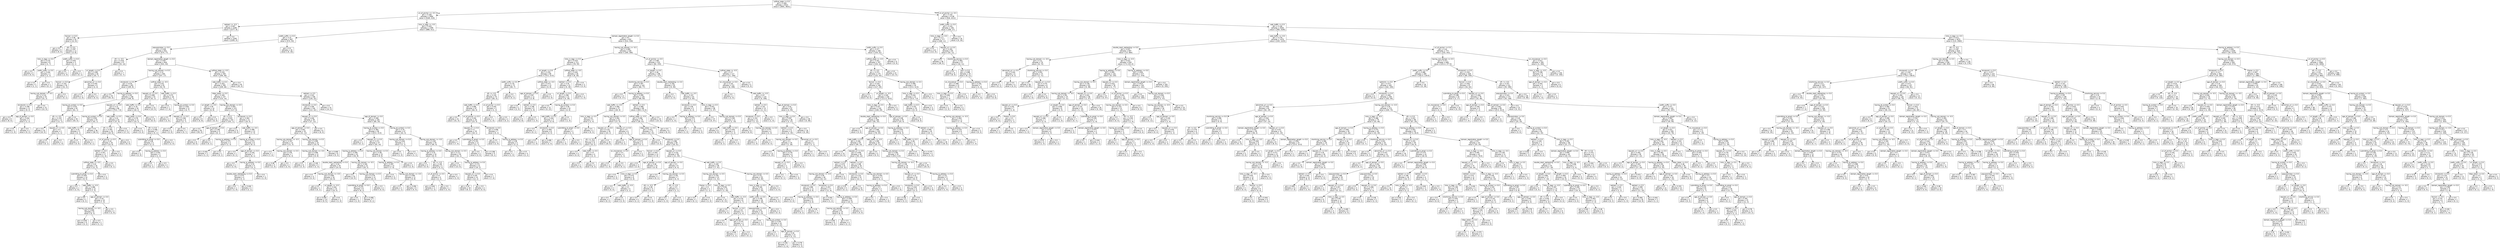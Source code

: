 digraph Tree {
node [shape=box, fontname="helvetica"] ;
edge [fontname="helvetica"] ;
0 [label="sslfinal_state <= 0.5\ngini = 0.494\nsamples = 8322\nvalue = [3691, 4631]"] ;
1 [label="url_of_anchor <= -0.5\ngini = 0.206\nsamples = 3584\nvalue = [3165, 419]"] ;
0 -> 1 [labeldistance=2.5, labelangle=45, headlabel="True"] ;
2 [label="redirect <= -0.5\ngini = 0.007\nsamples = 2285\nvalue = [2277, 8]"] ;
1 -> 2 ;
3 [label="favicon <= 0.0\ngini = 0.48\nsamples = 20\nvalue = [12, 8]"] ;
2 -> 3 ;
4 [label="gini = 0.0\nsamples = 9\nvalue = [9, 0]"] ;
3 -> 4 ;
5 [label="sfh <= 0.0\ngini = 0.397\nsamples = 11\nvalue = [3, 8]"] ;
3 -> 5 ;
6 [label="links_in_tags <= 0.0\ngini = 0.219\nsamples = 8\nvalue = [1, 7]"] ;
5 -> 6 ;
7 [label="gini = 0.0\nsamples = 5\nvalue = [0, 5]"] ;
6 -> 7 ;
8 [label="prefix_suffix <= 0.0\ngini = 0.444\nsamples = 3\nvalue = [1, 2]"] ;
6 -> 8 ;
9 [label="gini = 0.5\nsamples = 2\nvalue = [1, 1]"] ;
8 -> 9 ;
10 [label="gini = 0.0\nsamples = 1\nvalue = [0, 1]"] ;
8 -> 10 ;
11 [label="prefix_suffix <= 0.0\ngini = 0.444\nsamples = 3\nvalue = [2, 1]"] ;
5 -> 11 ;
12 [label="gini = 0.0\nsamples = 2\nvalue = [2, 0]"] ;
11 -> 12 ;
13 [label="gini = 0.0\nsamples = 1\nvalue = [0, 1]"] ;
11 -> 13 ;
14 [label="gini = 0.0\nsamples = 2265\nvalue = [2265, 0]"] ;
2 -> 14 ;
15 [label="links_in_tags <= -0.5\ngini = 0.433\nsamples = 1299\nvalue = [888, 411]"] ;
1 -> 15 ;
16 [label="prefix_suffix <= 0.0\ngini = 0.24\nsamples = 667\nvalue = [574, 93]"] ;
15 -> 16 ;
17 [label="popupwindow <= 0.0\ngini = 0.209\nsamples = 651\nvalue = [574, 77]"] ;
16 -> 17 ;
18 [label="sfh <= -0.5\ngini = 0.418\nsamples = 47\nvalue = [33, 14]"] ;
17 -> 18 ;
19 [label="url_length <= 0.5\ngini = 0.289\nsamples = 40\nvalue = [33, 7]"] ;
18 -> 19 ;
20 [label="favicon <= 0.0\ngini = 0.161\nsamples = 34\nvalue = [31, 3]"] ;
19 -> 20 ;
21 [label="having_sub_domain <= -0.5\ngini = 0.114\nsamples = 33\nvalue = [31, 2]"] ;
20 -> 21 ;
22 [label="dnsrecord <= 0.0\ngini = 0.298\nsamples = 11\nvalue = [9, 2]"] ;
21 -> 22 ;
23 [label="gini = 0.0\nsamples = 8\nvalue = [8, 0]"] ;
22 -> 23 ;
24 [label="age_of_domain <= 0.0\ngini = 0.444\nsamples = 3\nvalue = [1, 2]"] ;
22 -> 24 ;
25 [label="gini = 0.0\nsamples = 1\nvalue = [1, 0]"] ;
24 -> 25 ;
26 [label="gini = 0.0\nsamples = 2\nvalue = [0, 2]"] ;
24 -> 26 ;
27 [label="gini = 0.0\nsamples = 22\nvalue = [22, 0]"] ;
21 -> 27 ;
28 [label="gini = 0.0\nsamples = 1\nvalue = [0, 1]"] ;
20 -> 28 ;
29 [label="abnormal_url <= 0.0\ngini = 0.444\nsamples = 6\nvalue = [2, 4]"] ;
19 -> 29 ;
30 [label="gini = 0.0\nsamples = 2\nvalue = [2, 0]"] ;
29 -> 30 ;
31 [label="gini = 0.0\nsamples = 4\nvalue = [0, 4]"] ;
29 -> 31 ;
32 [label="gini = 0.0\nsamples = 7\nvalue = [0, 7]"] ;
18 -> 32 ;
33 [label="domain_registration_length <= 0.0\ngini = 0.187\nsamples = 604\nvalue = [541, 63]"] ;
17 -> 33 ;
34 [label="having_sub_domain <= 0.5\ngini = 0.12\nsamples = 264\nvalue = [247, 17]"] ;
33 -> 34 ;
35 [label="dnsrecord <= 0.0\ngini = 0.076\nsamples = 203\nvalue = [195, 8]"] ;
34 -> 35 ;
36 [label="gini = 0.0\nsamples = 55\nvalue = [55, 0]"] ;
35 -> 36 ;
37 [label="having_ip_address <= 0.0\ngini = 0.102\nsamples = 148\nvalue = [140, 8]"] ;
35 -> 37 ;
38 [label="having_at_symbol <= 0.0\ngini = 0.032\nsamples = 62\nvalue = [61, 1]"] ;
37 -> 38 ;
39 [label="sfh <= -0.5\ngini = 0.153\nsamples = 12\nvalue = [11, 1]"] ;
38 -> 39 ;
40 [label="gini = 0.0\nsamples = 10\nvalue = [10, 0]"] ;
39 -> 40 ;
41 [label="request_url <= 0.0\ngini = 0.5\nsamples = 2\nvalue = [1, 1]"] ;
39 -> 41 ;
42 [label="gini = 0.0\nsamples = 1\nvalue = [0, 1]"] ;
41 -> 42 ;
43 [label="gini = 0.0\nsamples = 1\nvalue = [1, 0]"] ;
41 -> 43 ;
44 [label="gini = 0.0\nsamples = 50\nvalue = [50, 0]"] ;
38 -> 44 ;
45 [label="request_url <= 0.0\ngini = 0.15\nsamples = 86\nvalue = [79.0, 7.0]"] ;
37 -> 45 ;
46 [label="having_at_symbol <= 0.0\ngini = 0.045\nsamples = 43\nvalue = [42, 1]"] ;
45 -> 46 ;
47 [label="web_traffic <= 0.5\ngini = 0.32\nsamples = 5\nvalue = [4, 1]"] ;
46 -> 47 ;
48 [label="gini = 0.0\nsamples = 4\nvalue = [4, 0]"] ;
47 -> 48 ;
49 [label="gini = 0.0\nsamples = 1\nvalue = [0, 1]"] ;
47 -> 49 ;
50 [label="gini = 0.0\nsamples = 38\nvalue = [38, 0]"] ;
46 -> 50 ;
51 [label="web_traffic <= 0.5\ngini = 0.24\nsamples = 43\nvalue = [37, 6]"] ;
45 -> 51 ;
52 [label="sfh <= -0.5\ngini = 0.355\nsamples = 26\nvalue = [20, 6]"] ;
51 -> 52 ;
53 [label="url_of_anchor <= 0.5\ngini = 0.42\nsamples = 20\nvalue = [14, 6]"] ;
52 -> 53 ;
54 [label="redirect <= 0.5\ngini = 0.457\nsamples = 17\nvalue = [11, 6]"] ;
53 -> 54 ;
55 [label="sslfinal_state <= -0.5\ngini = 0.43\nsamples = 16\nvalue = [11, 5]"] ;
54 -> 55 ;
56 [label="submitting_to_email <= 0.0\ngini = 0.459\nsamples = 14\nvalue = [9, 5]"] ;
55 -> 56 ;
57 [label="gini = 0.0\nsamples = 2\nvalue = [2, 0]"] ;
56 -> 57 ;
58 [label="web_traffic <= -0.5\ngini = 0.486\nsamples = 12\nvalue = [7, 5]"] ;
56 -> 58 ;
59 [label="gini = 0.0\nsamples = 2\nvalue = [0, 2]"] ;
58 -> 59 ;
60 [label="age_of_domain <= 0.0\ngini = 0.42\nsamples = 10\nvalue = [7, 3]"] ;
58 -> 60 ;
61 [label="having_sub_domain <= -0.5\ngini = 0.469\nsamples = 8\nvalue = [5, 3]"] ;
60 -> 61 ;
62 [label="gini = 0.444\nsamples = 6\nvalue = [4, 2]"] ;
61 -> 62 ;
63 [label="gini = 0.5\nsamples = 2\nvalue = [1, 1]"] ;
61 -> 63 ;
64 [label="gini = 0.0\nsamples = 2\nvalue = [2, 0]"] ;
60 -> 64 ;
65 [label="gini = 0.0\nsamples = 2\nvalue = [2, 0]"] ;
55 -> 65 ;
66 [label="gini = 0.0\nsamples = 1\nvalue = [0, 1]"] ;
54 -> 66 ;
67 [label="gini = 0.0\nsamples = 3\nvalue = [3, 0]"] ;
53 -> 67 ;
68 [label="gini = 0.0\nsamples = 6\nvalue = [6, 0]"] ;
52 -> 68 ;
69 [label="gini = 0.0\nsamples = 17\nvalue = [17, 0]"] ;
51 -> 69 ;
70 [label="sslfinal_state <= -0.5\ngini = 0.252\nsamples = 61\nvalue = [52, 9]"] ;
34 -> 70 ;
71 [label="request_url <= 0.0\ngini = 0.089\nsamples = 43\nvalue = [41, 2]"] ;
70 -> 71 ;
72 [label="web_traffic <= 0.5\ngini = 0.18\nsamples = 20\nvalue = [18, 2]"] ;
71 -> 72 ;
73 [label="https_token <= 0.0\ngini = 0.278\nsamples = 12\nvalue = [10, 2]"] ;
72 -> 73 ;
74 [label="gini = 0.0\nsamples = 5\nvalue = [5, 0]"] ;
73 -> 74 ;
75 [label="sfh <= 0.0\ngini = 0.408\nsamples = 7\nvalue = [5, 2]"] ;
73 -> 75 ;
76 [label="submitting_to_email <= 0.0\ngini = 0.48\nsamples = 5\nvalue = [3, 2]"] ;
75 -> 76 ;
77 [label="gini = 0.0\nsamples = 2\nvalue = [2, 0]"] ;
76 -> 77 ;
78 [label="having_ip_address <= 0.0\ngini = 0.444\nsamples = 3\nvalue = [1, 2]"] ;
76 -> 78 ;
79 [label="gini = 0.0\nsamples = 1\nvalue = [0, 1]"] ;
78 -> 79 ;
80 [label="gini = 0.5\nsamples = 2\nvalue = [1, 1]"] ;
78 -> 80 ;
81 [label="gini = 0.0\nsamples = 2\nvalue = [2, 0]"] ;
75 -> 81 ;
82 [label="gini = 0.0\nsamples = 8\nvalue = [8, 0]"] ;
72 -> 82 ;
83 [label="gini = 0.0\nsamples = 23\nvalue = [23, 0]"] ;
71 -> 83 ;
84 [label="web_traffic <= 0.5\ngini = 0.475\nsamples = 18\nvalue = [11, 7]"] ;
70 -> 84 ;
85 [label="gini = 0.0\nsamples = 7\nvalue = [7, 0]"] ;
84 -> 85 ;
86 [label="having_at_symbol <= 0.0\ngini = 0.463\nsamples = 11\nvalue = [4, 7]"] ;
84 -> 86 ;
87 [label="gini = 0.0\nsamples = 2\nvalue = [2, 0]"] ;
86 -> 87 ;
88 [label="request_url <= 0.0\ngini = 0.346\nsamples = 9\nvalue = [2, 7]"] ;
86 -> 88 ;
89 [label="gini = 0.0\nsamples = 2\nvalue = [2, 0]"] ;
88 -> 89 ;
90 [label="gini = 0.0\nsamples = 7\nvalue = [0, 7]"] ;
88 -> 90 ;
91 [label="sslfinal_state <= -0.5\ngini = 0.234\nsamples = 340\nvalue = [294, 46]"] ;
33 -> 91 ;
92 [label="web_traffic <= 0.5\ngini = 0.263\nsamples = 295\nvalue = [249, 46]"] ;
91 -> 92 ;
93 [label="https_token <= 0.0\ngini = 0.183\nsamples = 137\nvalue = [123, 14]"] ;
92 -> 93 ;
94 [label="url_length <= -0.5\ngini = 0.49\nsamples = 14\nvalue = [6, 8]"] ;
93 -> 94 ;
95 [label="gini = 0.0\nsamples = 8\nvalue = [0, 8]"] ;
94 -> 95 ;
96 [label="gini = 0.0\nsamples = 6\nvalue = [6, 0]"] ;
94 -> 96 ;
97 [label="having_sub_domain <= 0.5\ngini = 0.093\nsamples = 123\nvalue = [117, 6]"] ;
93 -> 97 ;
98 [label="sfh <= 0.5\ngini = 0.019\nsamples = 102\nvalue = [101, 1]"] ;
97 -> 98 ;
99 [label="gini = 0.0\nsamples = 93\nvalue = [93, 0]"] ;
98 -> 99 ;
100 [label="age_of_domain <= 0.0\ngini = 0.198\nsamples = 9\nvalue = [8, 1]"] ;
98 -> 100 ;
101 [label="gini = 0.0\nsamples = 8\nvalue = [8, 0]"] ;
100 -> 101 ;
102 [label="gini = 0.0\nsamples = 1\nvalue = [0, 1]"] ;
100 -> 102 ;
103 [label="dnsrecord <= 0.0\ngini = 0.363\nsamples = 21\nvalue = [16, 5]"] ;
97 -> 103 ;
104 [label="gini = 0.0\nsamples = 9\nvalue = [9, 0]"] ;
103 -> 104 ;
105 [label="web_traffic <= -0.5\ngini = 0.486\nsamples = 12\nvalue = [7, 5]"] ;
103 -> 105 ;
106 [label="having_ip_address <= 0.0\ngini = 0.375\nsamples = 4\nvalue = [1, 3]"] ;
105 -> 106 ;
107 [label="gini = 0.444\nsamples = 3\nvalue = [1, 2]"] ;
106 -> 107 ;
108 [label="gini = 0.0\nsamples = 1\nvalue = [0, 1]"] ;
106 -> 108 ;
109 [label="having_at_symbol <= 0.0\ngini = 0.375\nsamples = 8\nvalue = [6, 2]"] ;
105 -> 109 ;
110 [label="gini = 0.0\nsamples = 1\nvalue = [0, 1]"] ;
109 -> 110 ;
111 [label="age_of_domain <= 0.0\ngini = 0.245\nsamples = 7\nvalue = [6, 1]"] ;
109 -> 111 ;
112 [label="gini = 0.0\nsamples = 2\nvalue = [2, 0]"] ;
111 -> 112 ;
113 [label="having_ip_address <= 0.0\ngini = 0.32\nsamples = 5\nvalue = [4, 1]"] ;
111 -> 113 ;
114 [label="double_slash_redirecting <= 0.0\ngini = 0.375\nsamples = 4\nvalue = [3, 1]"] ;
113 -> 114 ;
115 [label="gini = 0.0\nsamples = 1\nvalue = [1, 0]"] ;
114 -> 115 ;
116 [label="gini = 0.444\nsamples = 3\nvalue = [2, 1]"] ;
114 -> 116 ;
117 [label="gini = 0.0\nsamples = 1\nvalue = [1, 0]"] ;
113 -> 117 ;
118 [label="redirect <= 0.5\ngini = 0.323\nsamples = 158\nvalue = [126, 32]"] ;
92 -> 118 ;
119 [label="dnsrecord <= 0.0\ngini = 0.346\nsamples = 144\nvalue = [112, 32]"] ;
118 -> 119 ;
120 [label="request_url <= 0.0\ngini = 0.426\nsamples = 39\nvalue = [27, 12]"] ;
119 -> 120 ;
121 [label="age_of_domain <= 0.0\ngini = 0.463\nsamples = 33\nvalue = [21, 12]"] ;
120 -> 121 ;
122 [label="having_sub_domain <= -0.5\ngini = 0.337\nsamples = 14\nvalue = [11, 3]"] ;
121 -> 122 ;
123 [label="gini = 0.0\nsamples = 7\nvalue = [7, 0]"] ;
122 -> 123 ;
124 [label="having_sub_domain <= 0.5\ngini = 0.49\nsamples = 7\nvalue = [4, 3]"] ;
122 -> 124 ;
125 [label="gini = 0.48\nsamples = 5\nvalue = [2, 3]"] ;
124 -> 125 ;
126 [label="gini = 0.0\nsamples = 2\nvalue = [2, 0]"] ;
124 -> 126 ;
127 [label="having_sub_domain <= 0.5\ngini = 0.499\nsamples = 19\nvalue = [10, 9]"] ;
121 -> 127 ;
128 [label="having_sub_domain <= -0.5\ngini = 0.496\nsamples = 11\nvalue = [5, 6]"] ;
127 -> 128 ;
129 [label="gini = 0.5\nsamples = 6\nvalue = [3, 3]"] ;
128 -> 129 ;
130 [label="gini = 0.48\nsamples = 5\nvalue = [2, 3]"] ;
128 -> 130 ;
131 [label="gini = 0.469\nsamples = 8\nvalue = [5, 3]"] ;
127 -> 131 ;
132 [label="gini = 0.0\nsamples = 6\nvalue = [6, 0]"] ;
120 -> 132 ;
133 [label="age_of_domain <= 0.0\ngini = 0.308\nsamples = 105\nvalue = [85, 20]"] ;
119 -> 133 ;
134 [label="having_at_symbol <= 0.0\ngini = 0.383\nsamples = 58\nvalue = [43.0, 15.0]"] ;
133 -> 134 ;
135 [label="gini = 0.0\nsamples = 1\nvalue = [0, 1]"] ;
134 -> 135 ;
136 [label="request_url <= 0.0\ngini = 0.371\nsamples = 57\nvalue = [43, 14]"] ;
134 -> 136 ;
137 [label="having_ip_address <= 0.0\ngini = 0.308\nsamples = 42\nvalue = [34, 8]"] ;
136 -> 137 ;
138 [label="double_slash_redirecting <= 0.0\ngini = 0.42\nsamples = 20\nvalue = [14, 6]"] ;
137 -> 138 ;
139 [label="gini = 0.0\nsamples = 4\nvalue = [4, 0]"] ;
138 -> 139 ;
140 [label="having_sub_domain <= -0.5\ngini = 0.469\nsamples = 16\nvalue = [10, 6]"] ;
138 -> 140 ;
141 [label="gini = 0.0\nsamples = 1\nvalue = [0, 1]"] ;
140 -> 141 ;
142 [label="url_length <= -0.5\ngini = 0.444\nsamples = 15\nvalue = [10, 5]"] ;
140 -> 142 ;
143 [label="gini = 0.459\nsamples = 14\nvalue = [9, 5]"] ;
142 -> 143 ;
144 [label="gini = 0.0\nsamples = 1\nvalue = [1, 0]"] ;
142 -> 144 ;
145 [label="having_sub_domain <= -0.5\ngini = 0.165\nsamples = 22\nvalue = [20, 2]"] ;
137 -> 145 ;
146 [label="gini = 0.0\nsamples = 10\nvalue = [10, 0]"] ;
145 -> 146 ;
147 [label="having_sub_domain <= 0.5\ngini = 0.278\nsamples = 12\nvalue = [10, 2]"] ;
145 -> 147 ;
148 [label="submitting_to_email <= 0.0\ngini = 0.375\nsamples = 8\nvalue = [6, 2]"] ;
147 -> 148 ;
149 [label="gini = 0.0\nsamples = 1\nvalue = [1, 0]"] ;
148 -> 149 ;
150 [label="gini = 0.408\nsamples = 7\nvalue = [5, 2]"] ;
148 -> 150 ;
151 [label="gini = 0.0\nsamples = 4\nvalue = [4, 0]"] ;
147 -> 151 ;
152 [label="having_sub_domain <= 0.5\ngini = 0.48\nsamples = 15\nvalue = [9, 6]"] ;
136 -> 152 ;
153 [label="having_ip_address <= 0.0\ngini = 0.497\nsamples = 13\nvalue = [7, 6]"] ;
152 -> 153 ;
154 [label="gini = 0.0\nsamples = 2\nvalue = [2, 0]"] ;
153 -> 154 ;
155 [label="having_sub_domain <= -0.5\ngini = 0.496\nsamples = 11\nvalue = [5, 6]"] ;
153 -> 155 ;
156 [label="gini = 0.5\nsamples = 2\nvalue = [1, 1]"] ;
155 -> 156 ;
157 [label="gini = 0.494\nsamples = 9\nvalue = [4, 5]"] ;
155 -> 157 ;
158 [label="gini = 0.0\nsamples = 2\nvalue = [2, 0]"] ;
152 -> 158 ;
159 [label="having_at_symbol <= 0.0\ngini = 0.19\nsamples = 47\nvalue = [42, 5]"] ;
133 -> 159 ;
160 [label="having_sub_domain <= 0.0\ngini = 0.444\nsamples = 3\nvalue = [2, 1]"] ;
159 -> 160 ;
161 [label="gini = 0.0\nsamples = 1\nvalue = [1, 0]"] ;
160 -> 161 ;
162 [label="gini = 0.5\nsamples = 2\nvalue = [1, 1]"] ;
160 -> 162 ;
163 [label="having_sub_domain <= -0.5\ngini = 0.165\nsamples = 44\nvalue = [40, 4]"] ;
159 -> 163 ;
164 [label="having_ip_address <= 0.0\ngini = 0.32\nsamples = 10\nvalue = [8, 2]"] ;
163 -> 164 ;
165 [label="gini = 0.0\nsamples = 5\nvalue = [5, 0]"] ;
164 -> 165 ;
166 [label="sfh <= -0.5\ngini = 0.48\nsamples = 5\nvalue = [3, 2]"] ;
164 -> 166 ;
167 [label="url_of_anchor <= 0.5\ngini = 0.5\nsamples = 4\nvalue = [2, 2]"] ;
166 -> 167 ;
168 [label="gini = 0.444\nsamples = 3\nvalue = [1, 2]"] ;
167 -> 168 ;
169 [label="gini = 0.0\nsamples = 1\nvalue = [1, 0]"] ;
167 -> 169 ;
170 [label="gini = 0.0\nsamples = 1\nvalue = [1, 0]"] ;
166 -> 170 ;
171 [label="having_sub_domain <= 0.5\ngini = 0.111\nsamples = 34\nvalue = [32, 2]"] ;
163 -> 171 ;
172 [label="gini = 0.0\nsamples = 13\nvalue = [13, 0]"] ;
171 -> 172 ;
173 [label="having_ip_address <= 0.0\ngini = 0.172\nsamples = 21\nvalue = [19, 2]"] ;
171 -> 173 ;
174 [label="request_url <= 0.0\ngini = 0.245\nsamples = 14\nvalue = [12, 2]"] ;
173 -> 174 ;
175 [label="gini = 0.32\nsamples = 10\nvalue = [8, 2]"] ;
174 -> 175 ;
176 [label="gini = 0.0\nsamples = 4\nvalue = [4, 0]"] ;
174 -> 176 ;
177 [label="gini = 0.0\nsamples = 7\nvalue = [7, 0]"] ;
173 -> 177 ;
178 [label="gini = 0.0\nsamples = 14\nvalue = [14, 0]"] ;
118 -> 178 ;
179 [label="gini = 0.0\nsamples = 45\nvalue = [45, 0]"] ;
91 -> 179 ;
180 [label="gini = 0.0\nsamples = 16\nvalue = [0, 16]"] ;
16 -> 180 ;
181 [label="domain_registration_length <= 0.0\ngini = 0.5\nsamples = 632\nvalue = [314, 318]"] ;
15 -> 181 ;
182 [label="having_sub_domain <= -0.5\ngini = 0.469\nsamples = 426\nvalue = [160, 266]"] ;
181 -> 182 ;
183 [label="links_in_tags <= 0.5\ngini = 0.418\nsamples = 111\nvalue = [78, 33]"] ;
182 -> 183 ;
184 [label="url_length <= 0.0\ngini = 0.291\nsamples = 85\nvalue = [70.0, 15.0]"] ;
183 -> 184 ;
185 [label="prefix_suffix <= 0.0\ngini = 0.176\nsamples = 72\nvalue = [65, 7]"] ;
184 -> 185 ;
186 [label="sfh <= -0.5\ngini = 0.133\nsamples = 70\nvalue = [65, 5]"] ;
185 -> 186 ;
187 [label="web_traffic <= 0.5\ngini = 0.086\nsamples = 67\nvalue = [64, 3]"] ;
186 -> 187 ;
188 [label="gini = 0.0\nsamples = 41\nvalue = [41, 0]"] ;
187 -> 188 ;
189 [label="url_of_anchor <= 0.5\ngini = 0.204\nsamples = 26\nvalue = [23, 3]"] ;
187 -> 189 ;
190 [label="request_url <= 0.0\ngini = 0.1\nsamples = 19\nvalue = [18, 1]"] ;
189 -> 190 ;
191 [label="gini = 0.0\nsamples = 7\nvalue = [7, 0]"] ;
190 -> 191 ;
192 [label="submitting_to_email <= 0.0\ngini = 0.153\nsamples = 12\nvalue = [11, 1]"] ;
190 -> 192 ;
193 [label="gini = 0.0\nsamples = 3\nvalue = [3, 0]"] ;
192 -> 193 ;
194 [label="gini = 0.198\nsamples = 9\nvalue = [8, 1]"] ;
192 -> 194 ;
195 [label="dnsrecord <= 0.0\ngini = 0.408\nsamples = 7\nvalue = [5, 2]"] ;
189 -> 195 ;
196 [label="gini = 0.0\nsamples = 2\nvalue = [2, 0]"] ;
195 -> 196 ;
197 [label="having_ip_address <= 0.0\ngini = 0.48\nsamples = 5\nvalue = [3, 2]"] ;
195 -> 197 ;
198 [label="gini = 0.0\nsamples = 1\nvalue = [1, 0]"] ;
197 -> 198 ;
199 [label="gini = 0.5\nsamples = 4\nvalue = [2, 2]"] ;
197 -> 199 ;
200 [label="url_of_anchor <= 0.5\ngini = 0.444\nsamples = 3\nvalue = [1, 2]"] ;
186 -> 200 ;
201 [label="gini = 0.0\nsamples = 1\nvalue = [1, 0]"] ;
200 -> 201 ;
202 [label="gini = 0.0\nsamples = 2\nvalue = [0, 2]"] ;
200 -> 202 ;
203 [label="gini = 0.0\nsamples = 2\nvalue = [0, 2]"] ;
185 -> 203 ;
204 [label="sslfinal_state <= -0.5\ngini = 0.473\nsamples = 13\nvalue = [5, 8]"] ;
184 -> 204 ;
205 [label="age_of_domain <= 0.0\ngini = 0.397\nsamples = 11\nvalue = [3, 8]"] ;
204 -> 205 ;
206 [label="gini = 0.0\nsamples = 2\nvalue = [2, 0]"] ;
205 -> 206 ;
207 [label="redirect <= 0.5\ngini = 0.198\nsamples = 9\nvalue = [1, 8]"] ;
205 -> 207 ;
208 [label="gini = 0.0\nsamples = 8\nvalue = [0, 8]"] ;
207 -> 208 ;
209 [label="gini = 0.0\nsamples = 1\nvalue = [1, 0]"] ;
207 -> 209 ;
210 [label="gini = 0.0\nsamples = 2\nvalue = [2, 0]"] ;
204 -> 210 ;
211 [label="sslfinal_state <= -0.5\ngini = 0.426\nsamples = 26\nvalue = [8, 18]"] ;
183 -> 211 ;
212 [label="redirect <= 0.5\ngini = 0.34\nsamples = 23\nvalue = [5, 18]"] ;
211 -> 212 ;
213 [label="url_length <= 0.0\ngini = 0.298\nsamples = 22\nvalue = [4, 18]"] ;
212 -> 213 ;
214 [label="gini = 0.0\nsamples = 12\nvalue = [0, 12]"] ;
213 -> 214 ;
215 [label="having_at_symbol <= 0.0\ngini = 0.48\nsamples = 10\nvalue = [4, 6]"] ;
213 -> 215 ;
216 [label="web_traffic <= 0.5\ngini = 0.444\nsamples = 9\nvalue = [3, 6]"] ;
215 -> 216 ;
217 [label="gini = 0.0\nsamples = 1\nvalue = [0, 1]"] ;
216 -> 217 ;
218 [label="dnsrecord <= 0.0\ngini = 0.469\nsamples = 8\nvalue = [3, 5]"] ;
216 -> 218 ;
219 [label="gini = 0.0\nsamples = 1\nvalue = [1, 0]"] ;
218 -> 219 ;
220 [label="gini = 0.408\nsamples = 7\nvalue = [2, 5]"] ;
218 -> 220 ;
221 [label="gini = 0.0\nsamples = 1\nvalue = [1, 0]"] ;
215 -> 221 ;
222 [label="gini = 0.0\nsamples = 1\nvalue = [1, 0]"] ;
212 -> 222 ;
223 [label="gini = 0.0\nsamples = 3\nvalue = [3, 0]"] ;
211 -> 223 ;
224 [label="url_of_anchor <= 0.5\ngini = 0.385\nsamples = 315\nvalue = [82, 233]"] ;
182 -> 224 ;
225 [label="url_length <= 0.0\ngini = 0.46\nsamples = 198\nvalue = [71, 127]"] ;
224 -> 225 ;
226 [label="shortining_service <= 0.0\ngini = 0.497\nsamples = 143\nvalue = [66, 77]"] ;
225 -> 226 ;
227 [label="gini = 0.0\nsamples = 17\nvalue = [0, 17]"] ;
226 -> 227 ;
228 [label="having_ip_address <= 0.0\ngini = 0.499\nsamples = 126\nvalue = [66, 60]"] ;
226 -> 228 ;
229 [label="web_traffic <= -0.5\ngini = 0.368\nsamples = 37\nvalue = [28, 9]"] ;
228 -> 229 ;
230 [label="links_in_tags <= 0.5\ngini = 0.32\nsamples = 5\nvalue = [1, 4]"] ;
229 -> 230 ;
231 [label="submitting_to_email <= 0.0\ngini = 0.5\nsamples = 2\nvalue = [1, 1]"] ;
230 -> 231 ;
232 [label="gini = 0.0\nsamples = 1\nvalue = [1, 0]"] ;
231 -> 232 ;
233 [label="gini = 0.0\nsamples = 1\nvalue = [0, 1]"] ;
231 -> 233 ;
234 [label="gini = 0.0\nsamples = 3\nvalue = [0, 3]"] ;
230 -> 234 ;
235 [label="having_sub_domain <= 0.5\ngini = 0.264\nsamples = 32\nvalue = [27, 5]"] ;
229 -> 235 ;
236 [label="request_url <= 0.0\ngini = 0.142\nsamples = 26\nvalue = [24, 2]"] ;
235 -> 236 ;
237 [label="sfh <= -0.5\ngini = 0.375\nsamples = 8\nvalue = [6, 2]"] ;
236 -> 237 ;
238 [label="gini = 0.0\nsamples = 4\nvalue = [4, 0]"] ;
237 -> 238 ;
239 [label="web_traffic <= 0.5\ngini = 0.5\nsamples = 4\nvalue = [2, 2]"] ;
237 -> 239 ;
240 [label="gini = 0.0\nsamples = 2\nvalue = [2, 0]"] ;
239 -> 240 ;
241 [label="gini = 0.0\nsamples = 2\nvalue = [0, 2]"] ;
239 -> 241 ;
242 [label="gini = 0.0\nsamples = 18\nvalue = [18, 0]"] ;
236 -> 242 ;
243 [label="request_url <= 0.0\ngini = 0.5\nsamples = 6\nvalue = [3, 3]"] ;
235 -> 243 ;
244 [label="gini = 0.0\nsamples = 2\nvalue = [0, 2]"] ;
243 -> 244 ;
245 [label="age_of_domain <= 0.0\ngini = 0.375\nsamples = 4\nvalue = [3, 1]"] ;
243 -> 245 ;
246 [label="on_mouseover <= 0.0\ngini = 0.5\nsamples = 2\nvalue = [1, 1]"] ;
245 -> 246 ;
247 [label="gini = 0.0\nsamples = 1\nvalue = [1, 0]"] ;
246 -> 247 ;
248 [label="gini = 0.0\nsamples = 1\nvalue = [0, 1]"] ;
246 -> 248 ;
249 [label="gini = 0.0\nsamples = 2\nvalue = [2, 0]"] ;
245 -> 249 ;
250 [label="redirect <= 0.5\ngini = 0.489\nsamples = 89\nvalue = [38.0, 51.0]"] ;
228 -> 250 ;
251 [label="sslfinal_state <= -0.5\ngini = 0.458\nsamples = 79\nvalue = [28, 51]"] ;
250 -> 251 ;
252 [label="https_token <= 0.0\ngini = 0.421\nsamples = 73\nvalue = [22, 51]"] ;
251 -> 252 ;
253 [label="gini = 0.0\nsamples = 4\nvalue = [4, 0]"] ;
252 -> 253 ;
254 [label="dnsrecord <= 0.0\ngini = 0.386\nsamples = 69\nvalue = [18, 51]"] ;
252 -> 254 ;
255 [label="favicon <= 0.0\ngini = 0.497\nsamples = 13\nvalue = [7, 6]"] ;
254 -> 255 ;
256 [label="gini = 0.0\nsamples = 3\nvalue = [3, 0]"] ;
255 -> 256 ;
257 [label="age_of_domain <= 0.0\ngini = 0.48\nsamples = 10\nvalue = [4, 6]"] ;
255 -> 257 ;
258 [label="gini = 0.0\nsamples = 2\nvalue = [2, 0]"] ;
257 -> 258 ;
259 [label="links_in_tags <= 0.5\ngini = 0.375\nsamples = 8\nvalue = [2, 6]"] ;
257 -> 259 ;
260 [label="gini = 0.0\nsamples = 4\nvalue = [0, 4]"] ;
259 -> 260 ;
261 [label="web_traffic <= -0.5\ngini = 0.5\nsamples = 4\nvalue = [2, 2]"] ;
259 -> 261 ;
262 [label="gini = 0.0\nsamples = 2\nvalue = [0, 2]"] ;
261 -> 262 ;
263 [label="gini = 0.0\nsamples = 2\nvalue = [2, 0]"] ;
261 -> 263 ;
264 [label="request_url <= 0.0\ngini = 0.316\nsamples = 56\nvalue = [11, 45]"] ;
254 -> 264 ;
265 [label="age_of_domain <= 0.0\ngini = 0.5\nsamples = 8\nvalue = [4, 4]"] ;
264 -> 265 ;
266 [label="gini = 0.0\nsamples = 1\nvalue = [0, 1]"] ;
265 -> 266 ;
267 [label="having_sub_domain <= 0.5\ngini = 0.49\nsamples = 7\nvalue = [4, 3]"] ;
265 -> 267 ;
268 [label="sfh <= -0.5\ngini = 0.48\nsamples = 5\nvalue = [3, 2]"] ;
267 -> 268 ;
269 [label="gini = 0.5\nsamples = 4\nvalue = [2, 2]"] ;
268 -> 269 ;
270 [label="gini = 0.0\nsamples = 1\nvalue = [1, 0]"] ;
268 -> 270 ;
271 [label="sfh <= -0.5\ngini = 0.5\nsamples = 2\nvalue = [1, 1]"] ;
267 -> 271 ;
272 [label="gini = 0.0\nsamples = 1\nvalue = [1, 0]"] ;
271 -> 272 ;
273 [label="gini = 0.0\nsamples = 1\nvalue = [0, 1]"] ;
271 -> 273 ;
274 [label="web_traffic <= 0.5\ngini = 0.249\nsamples = 48\nvalue = [7, 41]"] ;
264 -> 274 ;
275 [label="having_sub_domain <= 0.5\ngini = 0.159\nsamples = 23\nvalue = [2, 21]"] ;
274 -> 275 ;
276 [label="iframe <= 0.0\ngini = 0.5\nsamples = 2\nvalue = [1, 1]"] ;
275 -> 276 ;
277 [label="gini = 0.0\nsamples = 1\nvalue = [0, 1]"] ;
276 -> 277 ;
278 [label="gini = 0.0\nsamples = 1\nvalue = [1, 0]"] ;
276 -> 278 ;
279 [label="links_in_tags <= 0.5\ngini = 0.091\nsamples = 21\nvalue = [1, 20]"] ;
275 -> 279 ;
280 [label="gini = 0.0\nsamples = 13\nvalue = [0, 13]"] ;
279 -> 280 ;
281 [label="web_traffic <= -0.5\ngini = 0.219\nsamples = 8\nvalue = [1, 7]"] ;
279 -> 281 ;
282 [label="gini = 0.0\nsamples = 3\nvalue = [0, 3]"] ;
281 -> 282 ;
283 [label="favicon <= 0.0\ngini = 0.32\nsamples = 5\nvalue = [1, 4]"] ;
281 -> 283 ;
284 [label="gini = 0.0\nsamples = 1\nvalue = [0, 1]"] ;
283 -> 284 ;
285 [label="age_of_domain <= 0.0\ngini = 0.375\nsamples = 4\nvalue = [1, 3]"] ;
283 -> 285 ;
286 [label="gini = 0.444\nsamples = 3\nvalue = [1, 2]"] ;
285 -> 286 ;
287 [label="gini = 0.0\nsamples = 1\nvalue = [0, 1]"] ;
285 -> 287 ;
288 [label="having_sub_domain <= 0.5\ngini = 0.32\nsamples = 25\nvalue = [5, 20]"] ;
274 -> 288 ;
289 [label="links_in_tags <= 0.5\ngini = 0.165\nsamples = 22\nvalue = [2, 20]"] ;
288 -> 289 ;
290 [label="prefix_suffix <= 0.0\ngini = 0.198\nsamples = 18\nvalue = [2, 16]"] ;
289 -> 290 ;
291 [label="popupwindow <= 0.0\ngini = 0.231\nsamples = 15\nvalue = [2, 13]"] ;
290 -> 291 ;
292 [label="gini = 0.0\nsamples = 1\nvalue = [0, 1]"] ;
291 -> 292 ;
293 [label="having_at_symbol <= 0.0\ngini = 0.245\nsamples = 14\nvalue = [2, 12]"] ;
291 -> 293 ;
294 [label="gini = 0.0\nsamples = 1\nvalue = [0, 1]"] ;
293 -> 294 ;
295 [label="age_of_domain <= 0.0\ngini = 0.26\nsamples = 13\nvalue = [2, 11]"] ;
293 -> 295 ;
296 [label="gini = 0.245\nsamples = 7\nvalue = [1, 6]"] ;
295 -> 296 ;
297 [label="gini = 0.278\nsamples = 6\nvalue = [1, 5]"] ;
295 -> 297 ;
298 [label="gini = 0.0\nsamples = 3\nvalue = [0, 3]"] ;
290 -> 298 ;
299 [label="gini = 0.0\nsamples = 4\nvalue = [0, 4]"] ;
289 -> 299 ;
300 [label="gini = 0.0\nsamples = 3\nvalue = [3, 0]"] ;
288 -> 300 ;
301 [label="gini = 0.0\nsamples = 6\nvalue = [6, 0]"] ;
251 -> 301 ;
302 [label="gini = 0.0\nsamples = 10\nvalue = [10, 0]"] ;
250 -> 302 ;
303 [label="double_slash_redirecting <= 0.0\ngini = 0.165\nsamples = 55\nvalue = [5, 50]"] ;
225 -> 303 ;
304 [label="gini = 0.0\nsamples = 2\nvalue = [2, 0]"] ;
303 -> 304 ;
305 [label="web_traffic <= -0.5\ngini = 0.107\nsamples = 53\nvalue = [3, 50]"] ;
303 -> 305 ;
306 [label="dnsrecord <= 0.0\ngini = 0.48\nsamples = 5\nvalue = [2, 3]"] ;
305 -> 306 ;
307 [label="gini = 0.0\nsamples = 1\nvalue = [1, 0]"] ;
306 -> 307 ;
308 [label="having_ip_address <= 0.0\ngini = 0.375\nsamples = 4\nvalue = [1, 3]"] ;
306 -> 308 ;
309 [label="gini = 0.0\nsamples = 1\nvalue = [1, 0]"] ;
308 -> 309 ;
310 [label="gini = 0.0\nsamples = 3\nvalue = [0, 3]"] ;
308 -> 310 ;
311 [label="links_in_tags <= 0.5\ngini = 0.041\nsamples = 48\nvalue = [1, 47]"] ;
305 -> 311 ;
312 [label="gini = 0.0\nsamples = 37\nvalue = [0, 37]"] ;
311 -> 312 ;
313 [label="having_sub_domain <= 0.5\ngini = 0.165\nsamples = 11\nvalue = [1, 10]"] ;
311 -> 313 ;
314 [label="gini = 0.0\nsamples = 8\nvalue = [0, 8]"] ;
313 -> 314 ;
315 [label="web_traffic <= 0.5\ngini = 0.444\nsamples = 3\nvalue = [1, 2]"] ;
313 -> 315 ;
316 [label="gini = 0.0\nsamples = 2\nvalue = [0, 2]"] ;
315 -> 316 ;
317 [label="gini = 0.0\nsamples = 1\nvalue = [1, 0]"] ;
315 -> 317 ;
318 [label="sslfinal_state <= -0.5\ngini = 0.17\nsamples = 117\nvalue = [11, 106]"] ;
224 -> 318 ;
319 [label="on_mouseover <= 0.0\ngini = 0.101\nsamples = 112\nvalue = [6, 106]"] ;
318 -> 319 ;
320 [label="gini = 0.0\nsamples = 2\nvalue = [2, 0]"] ;
319 -> 320 ;
321 [label="web_traffic <= -0.5\ngini = 0.07\nsamples = 110\nvalue = [4, 106]"] ;
319 -> 321 ;
322 [label="redirect <= 0.5\ngini = 0.26\nsamples = 13\nvalue = [2, 11]"] ;
321 -> 322 ;
323 [label="dnsrecord <= 0.0\ngini = 0.153\nsamples = 12\nvalue = [1, 11]"] ;
322 -> 323 ;
324 [label="gini = 0.0\nsamples = 8\nvalue = [0, 8]"] ;
323 -> 324 ;
325 [label="having_sub_domain <= 0.5\ngini = 0.375\nsamples = 4\nvalue = [1, 3]"] ;
323 -> 325 ;
326 [label="gini = 0.0\nsamples = 1\nvalue = [1, 0]"] ;
325 -> 326 ;
327 [label="gini = 0.0\nsamples = 3\nvalue = [0, 3]"] ;
325 -> 327 ;
328 [label="gini = 0.0\nsamples = 1\nvalue = [1, 0]"] ;
322 -> 328 ;
329 [label="age_of_domain <= 0.0\ngini = 0.04\nsamples = 97\nvalue = [2, 95]"] ;
321 -> 329 ;
330 [label="links_in_tags <= 0.5\ngini = 0.097\nsamples = 39\nvalue = [2, 37]"] ;
329 -> 330 ;
331 [label="redirect <= 0.5\ngini = 0.172\nsamples = 21\nvalue = [2, 19]"] ;
330 -> 331 ;
332 [label="having_sub_domain <= 0.5\ngini = 0.1\nsamples = 19\nvalue = [1, 18]"] ;
331 -> 332 ;
333 [label="gini = 0.0\nsamples = 13\nvalue = [0, 13]"] ;
332 -> 333 ;
334 [label="having_ip_address <= 0.0\ngini = 0.278\nsamples = 6\nvalue = [1, 5]"] ;
332 -> 334 ;
335 [label="request_url <= 0.0\ngini = 0.5\nsamples = 2\nvalue = [1, 1]"] ;
334 -> 335 ;
336 [label="gini = 0.0\nsamples = 1\nvalue = [0, 1]"] ;
335 -> 336 ;
337 [label="gini = 0.0\nsamples = 1\nvalue = [1, 0]"] ;
335 -> 337 ;
338 [label="gini = 0.0\nsamples = 4\nvalue = [0, 4]"] ;
334 -> 338 ;
339 [label="abnormal_url <= 0.0\ngini = 0.5\nsamples = 2\nvalue = [1, 1]"] ;
331 -> 339 ;
340 [label="gini = 0.0\nsamples = 1\nvalue = [0, 1]"] ;
339 -> 340 ;
341 [label="gini = 0.0\nsamples = 1\nvalue = [1, 0]"] ;
339 -> 341 ;
342 [label="gini = 0.0\nsamples = 18\nvalue = [0, 18]"] ;
330 -> 342 ;
343 [label="gini = 0.0\nsamples = 58\nvalue = [0, 58]"] ;
329 -> 343 ;
344 [label="gini = 0.0\nsamples = 5\nvalue = [5, 0]"] ;
318 -> 344 ;
345 [label="prefix_suffix <= 0.0\ngini = 0.377\nsamples = 206\nvalue = [154, 52]"] ;
181 -> 345 ;
346 [label="sslfinal_state <= -0.5\ngini = 0.341\nsamples = 197\nvalue = [154, 43]"] ;
345 -> 346 ;
347 [label="sfh <= -0.5\ngini = 0.371\nsamples = 175\nvalue = [132, 43]"] ;
346 -> 347 ;
348 [label="favicon <= 0.0\ngini = 0.318\nsamples = 146\nvalue = [117, 29]"] ;
347 -> 348 ;
349 [label="gini = 0.0\nsamples = 6\nvalue = [6, 0]"] ;
348 -> 349 ;
350 [label="url_length <= -0.5\ngini = 0.328\nsamples = 140\nvalue = [111.0, 29.0]"] ;
348 -> 350 ;
351 [label="links_in_tags <= 0.5\ngini = 0.337\nsamples = 135\nvalue = [106, 29]"] ;
350 -> 351 ;
352 [label="double_slash_redirecting <= 0.0\ngini = 0.36\nsamples = 106\nvalue = [81, 25]"] ;
351 -> 352 ;
353 [label="gini = 0.0\nsamples = 3\nvalue = [3, 0]"] ;
352 -> 353 ;
354 [label="age_of_domain <= 0.0\ngini = 0.368\nsamples = 103\nvalue = [78, 25]"] ;
352 -> 354 ;
355 [label="web_traffic <= 0.5\ngini = 0.346\nsamples = 63\nvalue = [49, 14]"] ;
354 -> 355 ;
356 [label="gini = 0.0\nsamples = 14\nvalue = [14, 0]"] ;
355 -> 356 ;
357 [label="request_url <= 0.0\ngini = 0.408\nsamples = 49\nvalue = [35, 14]"] ;
355 -> 357 ;
358 [label="redirect <= 0.5\ngini = 0.475\nsamples = 31\nvalue = [19, 12]"] ;
357 -> 358 ;
359 [label="having_sub_domain <= -0.5\ngini = 0.49\nsamples = 28\nvalue = [16, 12]"] ;
358 -> 359 ;
360 [label="dnsrecord <= 0.0\ngini = 0.496\nsamples = 11\nvalue = [5, 6]"] ;
359 -> 360 ;
361 [label="gini = 0.0\nsamples = 2\nvalue = [2, 0]"] ;
360 -> 361 ;
362 [label="having_ip_address <= 0.0\ngini = 0.444\nsamples = 9\nvalue = [3, 6]"] ;
360 -> 362 ;
363 [label="gini = 0.0\nsamples = 2\nvalue = [0, 2]"] ;
362 -> 363 ;
364 [label="gini = 0.49\nsamples = 7\nvalue = [3, 4]"] ;
362 -> 364 ;
365 [label="dnsrecord <= 0.0\ngini = 0.457\nsamples = 17\nvalue = [11, 6]"] ;
359 -> 365 ;
366 [label="gini = 0.444\nsamples = 3\nvalue = [1, 2]"] ;
365 -> 366 ;
367 [label="having_ip_address <= 0.0\ngini = 0.408\nsamples = 14\nvalue = [10, 4]"] ;
365 -> 367 ;
368 [label="having_sub_domain <= 0.5\ngini = 0.48\nsamples = 10\nvalue = [6, 4]"] ;
367 -> 368 ;
369 [label="gini = 0.444\nsamples = 6\nvalue = [4, 2]"] ;
368 -> 369 ;
370 [label="gini = 0.5\nsamples = 4\nvalue = [2, 2]"] ;
368 -> 370 ;
371 [label="gini = 0.0\nsamples = 4\nvalue = [4, 0]"] ;
367 -> 371 ;
372 [label="gini = 0.0\nsamples = 3\nvalue = [3, 0]"] ;
358 -> 372 ;
373 [label="redirect <= 0.5\ngini = 0.198\nsamples = 18\nvalue = [16, 2]"] ;
357 -> 373 ;
374 [label="dnsrecord <= 0.0\ngini = 0.124\nsamples = 15\nvalue = [14, 1]"] ;
373 -> 374 ;
375 [label="gini = 0.32\nsamples = 5\nvalue = [4, 1]"] ;
374 -> 375 ;
376 [label="gini = 0.0\nsamples = 10\nvalue = [10, 0]"] ;
374 -> 376 ;
377 [label="having_sub_domain <= 0.5\ngini = 0.444\nsamples = 3\nvalue = [2, 1]"] ;
373 -> 377 ;
378 [label="having_ip_address <= 0.0\ngini = 0.5\nsamples = 2\nvalue = [1, 1]"] ;
377 -> 378 ;
379 [label="gini = 0.0\nsamples = 1\nvalue = [0, 1]"] ;
378 -> 379 ;
380 [label="gini = 0.0\nsamples = 1\nvalue = [1, 0]"] ;
378 -> 380 ;
381 [label="gini = 0.0\nsamples = 1\nvalue = [1, 0]"] ;
377 -> 381 ;
382 [label="web_traffic <= -0.5\ngini = 0.399\nsamples = 40\nvalue = [29, 11]"] ;
354 -> 382 ;
383 [label="gini = 0.0\nsamples = 5\nvalue = [0, 5]"] ;
382 -> 383 ;
384 [label="having_sub_domain <= 0.5\ngini = 0.284\nsamples = 35\nvalue = [29.0, 6.0]"] ;
382 -> 384 ;
385 [label="having_sub_domain <= -0.5\ngini = 0.48\nsamples = 15\nvalue = [9, 6]"] ;
384 -> 385 ;
386 [label="request_url <= 0.0\ngini = 0.32\nsamples = 10\nvalue = [8, 2]"] ;
385 -> 386 ;
387 [label="dnsrecord <= 0.0\ngini = 0.444\nsamples = 6\nvalue = [4, 2]"] ;
386 -> 387 ;
388 [label="gini = 0.48\nsamples = 5\nvalue = [3, 2]"] ;
387 -> 388 ;
389 [label="gini = 0.0\nsamples = 1\nvalue = [1, 0]"] ;
387 -> 389 ;
390 [label="gini = 0.0\nsamples = 4\nvalue = [4, 0]"] ;
386 -> 390 ;
391 [label="having_ip_address <= 0.0\ngini = 0.32\nsamples = 5\nvalue = [1, 4]"] ;
385 -> 391 ;
392 [label="gini = 0.0\nsamples = 1\nvalue = [1, 0]"] ;
391 -> 392 ;
393 [label="gini = 0.0\nsamples = 4\nvalue = [0, 4]"] ;
391 -> 393 ;
394 [label="gini = 0.0\nsamples = 20\nvalue = [20, 0]"] ;
384 -> 394 ;
395 [label="age_of_domain <= 0.0\ngini = 0.238\nsamples = 29\nvalue = [25, 4]"] ;
351 -> 395 ;
396 [label="having_ip_address <= 0.0\ngini = 0.444\nsamples = 9\nvalue = [6, 3]"] ;
395 -> 396 ;
397 [label="gini = 0.0\nsamples = 4\nvalue = [4, 0]"] ;
396 -> 397 ;
398 [label="web_traffic <= 0.5\ngini = 0.48\nsamples = 5\nvalue = [2, 3]"] ;
396 -> 398 ;
399 [label="gini = 0.0\nsamples = 1\nvalue = [1, 0]"] ;
398 -> 399 ;
400 [label="gini = 0.375\nsamples = 4\nvalue = [1, 3]"] ;
398 -> 400 ;
401 [label="redirect <= -0.5\ngini = 0.095\nsamples = 20\nvalue = [19, 1]"] ;
395 -> 401 ;
402 [label="gini = 0.5\nsamples = 2\nvalue = [1, 1]"] ;
401 -> 402 ;
403 [label="gini = 0.0\nsamples = 18\nvalue = [18, 0]"] ;
401 -> 403 ;
404 [label="gini = 0.0\nsamples = 5\nvalue = [5, 0]"] ;
350 -> 404 ;
405 [label="having_sub_domain <= 0.5\ngini = 0.499\nsamples = 29\nvalue = [15.0, 14.0]"] ;
347 -> 405 ;
406 [label="links_in_tags <= 0.5\ngini = 0.434\nsamples = 22\nvalue = [15.0, 7.0]"] ;
405 -> 406 ;
407 [label="web_traffic <= 0.5\ngini = 0.332\nsamples = 19\nvalue = [15, 4]"] ;
406 -> 407 ;
408 [label="gini = 0.0\nsamples = 8\nvalue = [8, 0]"] ;
407 -> 408 ;
409 [label="having_sub_domain <= -0.5\ngini = 0.463\nsamples = 11\nvalue = [7, 4]"] ;
407 -> 409 ;
410 [label="having_ip_address <= 0.0\ngini = 0.219\nsamples = 8\nvalue = [7, 1]"] ;
409 -> 410 ;
411 [label="gini = 0.0\nsamples = 1\nvalue = [0, 1]"] ;
410 -> 411 ;
412 [label="gini = 0.0\nsamples = 7\nvalue = [7, 0]"] ;
410 -> 412 ;
413 [label="gini = 0.0\nsamples = 3\nvalue = [0, 3]"] ;
409 -> 413 ;
414 [label="gini = 0.0\nsamples = 3\nvalue = [0, 3]"] ;
406 -> 414 ;
415 [label="gini = 0.0\nsamples = 7\nvalue = [0, 7]"] ;
405 -> 415 ;
416 [label="gini = 0.0\nsamples = 22\nvalue = [22, 0]"] ;
346 -> 416 ;
417 [label="gini = 0.0\nsamples = 9\nvalue = [0, 9]"] ;
345 -> 417 ;
418 [label="url_of_anchor <= -0.5\ngini = 0.197\nsamples = 4738\nvalue = [526, 4212]"] ;
0 -> 418 [labeldistance=2.5, labelangle=-45, headlabel="False"] ;
419 [label="prefix_suffix <= 0.0\ngini = 0.241\nsamples = 193\nvalue = [166, 27]"] ;
418 -> 419 ;
420 [label="links_in_tags <= -0.5\ngini = 0.117\nsamples = 177\nvalue = [166, 11]"] ;
419 -> 420 ;
421 [label="gini = 0.0\nsamples = 112\nvalue = [112, 0]"] ;
420 -> 421 ;
422 [label="request_url <= 0.0\ngini = 0.281\nsamples = 65\nvalue = [54, 11]"] ;
420 -> 422 ;
423 [label="gini = 0.0\nsamples = 38\nvalue = [38, 0]"] ;
422 -> 423 ;
424 [label="shortining_service <= 0.0\ngini = 0.483\nsamples = 27\nvalue = [16, 11]"] ;
422 -> 424 ;
425 [label="gini = 0.0\nsamples = 8\nvalue = [8, 0]"] ;
424 -> 425 ;
426 [label="port <= 0.0\ngini = 0.488\nsamples = 19\nvalue = [8, 11]"] ;
424 -> 426 ;
427 [label="on_mouseover <= 0.0\ngini = 0.486\nsamples = 12\nvalue = [7, 5]"] ;
426 -> 427 ;
428 [label="links_in_tags <= 0.5\ngini = 0.408\nsamples = 7\nvalue = [2, 5]"] ;
427 -> 428 ;
429 [label="gini = 0.0\nsamples = 2\nvalue = [2, 0]"] ;
428 -> 429 ;
430 [label="gini = 0.0\nsamples = 5\nvalue = [0, 5]"] ;
428 -> 430 ;
431 [label="gini = 0.0\nsamples = 5\nvalue = [5, 0]"] ;
427 -> 431 ;
432 [label="having_ip_address <= 0.0\ngini = 0.245\nsamples = 7\nvalue = [1, 6]"] ;
426 -> 432 ;
433 [label="gini = 0.0\nsamples = 1\nvalue = [1, 0]"] ;
432 -> 433 ;
434 [label="gini = 0.0\nsamples = 6\nvalue = [0, 6]"] ;
432 -> 434 ;
435 [label="gini = 0.0\nsamples = 16\nvalue = [0, 16]"] ;
419 -> 435 ;
436 [label="web_traffic <= 0.5\ngini = 0.146\nsamples = 4545\nvalue = [360, 4185]"] ;
418 -> 436 ;
437 [label="web_traffic <= -0.5\ngini = 0.278\nsamples = 1470\nvalue = [245, 1225]"] ;
436 -> 437 ;
438 [label="double_slash_redirecting <= 0.0\ngini = 0.037\nsamples = 697\nvalue = [13, 684]"] ;
437 -> 438 ;
439 [label="having_sub_domain <= -0.5\ngini = 0.14\nsamples = 79\nvalue = [6, 73]"] ;
438 -> 439 ;
440 [label="abnormal_url <= 0.0\ngini = 0.444\nsamples = 6\nvalue = [4, 2]"] ;
439 -> 440 ;
441 [label="gini = 0.0\nsamples = 2\nvalue = [0, 2]"] ;
440 -> 441 ;
442 [label="gini = 0.0\nsamples = 4\nvalue = [4, 0]"] ;
440 -> 442 ;
443 [label="shortining_service <= 0.0\ngini = 0.053\nsamples = 73\nvalue = [2, 71]"] ;
439 -> 443 ;
444 [label="gini = 0.0\nsamples = 65\nvalue = [0, 65]"] ;
443 -> 444 ;
445 [label="request_url <= 0.0\ngini = 0.375\nsamples = 8\nvalue = [2, 6]"] ;
443 -> 445 ;
446 [label="gini = 0.0\nsamples = 2\nvalue = [2, 0]"] ;
445 -> 446 ;
447 [label="gini = 0.0\nsamples = 6\nvalue = [0, 6]"] ;
445 -> 447 ;
448 [label="links_in_tags <= -0.5\ngini = 0.022\nsamples = 618\nvalue = [7.0, 611.0]"] ;
438 -> 448 ;
449 [label="having_ip_address <= 0.0\ngini = 0.081\nsamples = 141\nvalue = [6, 135]"] ;
448 -> 449 ;
450 [label="having_sub_domain <= 0.5\ngini = 0.146\nsamples = 63\nvalue = [5, 58]"] ;
449 -> 450 ;
451 [label="having_sub_domain <= -0.5\ngini = 0.391\nsamples = 15\nvalue = [4, 11]"] ;
450 -> 451 ;
452 [label="request_url <= 0.0\ngini = 0.245\nsamples = 7\nvalue = [1, 6]"] ;
451 -> 452 ;
453 [label="gini = 0.0\nsamples = 5\nvalue = [0, 5]"] ;
452 -> 453 ;
454 [label="iframe <= 0.0\ngini = 0.5\nsamples = 2\nvalue = [1, 1]"] ;
452 -> 454 ;
455 [label="gini = 0.0\nsamples = 1\nvalue = [0, 1]"] ;
454 -> 455 ;
456 [label="gini = 0.0\nsamples = 1\nvalue = [1, 0]"] ;
454 -> 456 ;
457 [label="url_length <= 0.0\ngini = 0.469\nsamples = 8\nvalue = [3, 5]"] ;
451 -> 457 ;
458 [label="request_url <= 0.0\ngini = 0.408\nsamples = 7\nvalue = [2, 5]"] ;
457 -> 458 ;
459 [label="gini = 0.0\nsamples = 1\nvalue = [1, 0]"] ;
458 -> 459 ;
460 [label="domain_registration_length <= 0.0\ngini = 0.278\nsamples = 6\nvalue = [1, 5]"] ;
458 -> 460 ;
461 [label="gini = 0.375\nsamples = 4\nvalue = [1, 3]"] ;
460 -> 461 ;
462 [label="gini = 0.0\nsamples = 2\nvalue = [0, 2]"] ;
460 -> 462 ;
463 [label="gini = 0.0\nsamples = 1\nvalue = [1, 0]"] ;
457 -> 463 ;
464 [label="request_url <= 0.0\ngini = 0.041\nsamples = 48\nvalue = [1, 47]"] ;
450 -> 464 ;
465 [label="age_of_domain <= 0.0\ngini = 0.133\nsamples = 14\nvalue = [1, 13]"] ;
464 -> 465 ;
466 [label="gini = 0.0\nsamples = 7\nvalue = [0, 7]"] ;
465 -> 466 ;
467 [label="submitting_to_email <= 0.0\ngini = 0.245\nsamples = 7\nvalue = [1, 6]"] ;
465 -> 467 ;
468 [label="gini = 0.0\nsamples = 3\nvalue = [0, 3]"] ;
467 -> 468 ;
469 [label="domain_registration_length <= 0.0\ngini = 0.375\nsamples = 4\nvalue = [1, 3]"] ;
467 -> 469 ;
470 [label="gini = 0.0\nsamples = 1\nvalue = [0, 1]"] ;
469 -> 470 ;
471 [label="gini = 0.444\nsamples = 3\nvalue = [1, 2]"] ;
469 -> 471 ;
472 [label="gini = 0.0\nsamples = 34\nvalue = [0, 34]"] ;
464 -> 472 ;
473 [label="request_url <= 0.0\ngini = 0.025\nsamples = 78\nvalue = [1, 77]"] ;
449 -> 473 ;
474 [label="gini = 0.0\nsamples = 57\nvalue = [0, 57]"] ;
473 -> 474 ;
475 [label="url_of_anchor <= 0.5\ngini = 0.091\nsamples = 21\nvalue = [1, 20]"] ;
473 -> 475 ;
476 [label="having_sub_domain <= 0.5\ngini = 0.153\nsamples = 12\nvalue = [1, 11]"] ;
475 -> 476 ;
477 [label="gini = 0.0\nsamples = 5\nvalue = [0, 5]"] ;
476 -> 477 ;
478 [label="sfh <= -0.5\ngini = 0.245\nsamples = 7\nvalue = [1, 6]"] ;
476 -> 478 ;
479 [label="having_at_symbol <= 0.0\ngini = 0.444\nsamples = 3\nvalue = [1, 2]"] ;
478 -> 479 ;
480 [label="gini = 0.0\nsamples = 1\nvalue = [0, 1]"] ;
479 -> 480 ;
481 [label="age_of_domain <= 0.0\ngini = 0.5\nsamples = 2\nvalue = [1, 1]"] ;
479 -> 481 ;
482 [label="gini = 0.0\nsamples = 1\nvalue = [0, 1]"] ;
481 -> 482 ;
483 [label="gini = 0.0\nsamples = 1\nvalue = [1, 0]"] ;
481 -> 483 ;
484 [label="gini = 0.0\nsamples = 4\nvalue = [0, 4]"] ;
478 -> 484 ;
485 [label="gini = 0.0\nsamples = 9\nvalue = [0, 9]"] ;
475 -> 485 ;
486 [label="having_ip_address <= 0.0\ngini = 0.004\nsamples = 477\nvalue = [1, 476]"] ;
448 -> 486 ;
487 [label="domain_registration_length <= 0.0\ngini = 0.014\nsamples = 142\nvalue = [1, 141]"] ;
486 -> 487 ;
488 [label="gini = 0.0\nsamples = 100\nvalue = [0, 100]"] ;
487 -> 488 ;
489 [label="having_sub_domain <= 0.5\ngini = 0.046\nsamples = 42\nvalue = [1, 41]"] ;
487 -> 489 ;
490 [label="having_sub_domain <= -0.5\ngini = 0.105\nsamples = 18\nvalue = [1, 17]"] ;
489 -> 490 ;
491 [label="gini = 0.0\nsamples = 11\nvalue = [0, 11]"] ;
490 -> 491 ;
492 [label="age_of_domain <= 0.0\ngini = 0.245\nsamples = 7\nvalue = [1, 6]"] ;
490 -> 492 ;
493 [label="gini = 0.0\nsamples = 4\nvalue = [0, 4]"] ;
492 -> 493 ;
494 [label="request_url <= 0.0\ngini = 0.444\nsamples = 3\nvalue = [1, 2]"] ;
492 -> 494 ;
495 [label="gini = 0.0\nsamples = 1\nvalue = [1, 0]"] ;
494 -> 495 ;
496 [label="gini = 0.0\nsamples = 2\nvalue = [0, 2]"] ;
494 -> 496 ;
497 [label="gini = 0.0\nsamples = 24\nvalue = [0, 24]"] ;
489 -> 497 ;
498 [label="gini = 0.0\nsamples = 335\nvalue = [0, 335]"] ;
486 -> 498 ;
499 [label="url_of_anchor <= 0.5\ngini = 0.42\nsamples = 773\nvalue = [232, 541]"] ;
437 -> 499 ;
500 [label="having_sub_domain <= 0.5\ngini = 0.471\nsamples = 608\nvalue = [231.0, 377.0]"] ;
499 -> 500 ;
501 [label="prefix_suffix <= 0.0\ngini = 0.488\nsamples = 280\nvalue = [162.0, 118.0]"] ;
500 -> 501 ;
502 [label="rightclick <= 0.0\ngini = 0.472\nsamples = 262\nvalue = [162, 100]"] ;
501 -> 502 ;
503 [label="gini = 0.0\nsamples = 6\nvalue = [0, 6]"] ;
502 -> 503 ;
504 [label="dnsrecord <= 0.0\ngini = 0.465\nsamples = 256\nvalue = [162, 94]"] ;
502 -> 504 ;
505 [label="abnormal_url <= 0.0\ngini = 0.359\nsamples = 81\nvalue = [62, 19]"] ;
504 -> 505 ;
506 [label="shortining_service <= 0.0\ngini = 0.496\nsamples = 11\nvalue = [5, 6]"] ;
505 -> 506 ;
507 [label="sfh <= 0.0\ngini = 0.278\nsamples = 6\nvalue = [1, 5]"] ;
506 -> 507 ;
508 [label="gini = 0.0\nsamples = 1\nvalue = [1, 0]"] ;
507 -> 508 ;
509 [label="gini = 0.0\nsamples = 5\nvalue = [0, 5]"] ;
507 -> 509 ;
510 [label="submitting_to_email <= 0.0\ngini = 0.32\nsamples = 5\nvalue = [4, 1]"] ;
506 -> 510 ;
511 [label="gini = 0.0\nsamples = 1\nvalue = [0, 1]"] ;
510 -> 511 ;
512 [label="gini = 0.0\nsamples = 4\nvalue = [4, 0]"] ;
510 -> 512 ;
513 [label="age_of_domain <= 0.0\ngini = 0.302\nsamples = 70\nvalue = [57, 13]"] ;
505 -> 513 ;
514 [label="domain_registration_length <= 0.0\ngini = 0.142\nsamples = 39\nvalue = [36, 3]"] ;
513 -> 514 ;
515 [label="gini = 0.0\nsamples = 31\nvalue = [31, 0]"] ;
514 -> 515 ;
516 [label="links_in_tags <= -0.5\ngini = 0.469\nsamples = 8\nvalue = [5, 3]"] ;
514 -> 516 ;
517 [label="gini = 0.0\nsamples = 5\nvalue = [5, 0]"] ;
516 -> 517 ;
518 [label="gini = 0.0\nsamples = 3\nvalue = [0, 3]"] ;
516 -> 518 ;
519 [label="request_url <= 0.0\ngini = 0.437\nsamples = 31\nvalue = [21, 10]"] ;
513 -> 519 ;
520 [label="gini = 0.0\nsamples = 8\nvalue = [8, 0]"] ;
519 -> 520 ;
521 [label="domain_registration_length <= 0.0\ngini = 0.491\nsamples = 23\nvalue = [13.0, 10.0]"] ;
519 -> 521 ;
522 [label="url_length <= 0.0\ngini = 0.472\nsamples = 21\nvalue = [13, 8]"] ;
521 -> 522 ;
523 [label="having_sub_domain <= -0.5\ngini = 0.49\nsamples = 14\nvalue = [6, 8]"] ;
522 -> 523 ;
524 [label="links_in_tags <= -0.5\ngini = 0.444\nsamples = 12\nvalue = [4, 8]"] ;
523 -> 524 ;
525 [label="gini = 0.0\nsamples = 4\nvalue = [0, 4]"] ;
524 -> 525 ;
526 [label="favicon <= 0.0\ngini = 0.5\nsamples = 8\nvalue = [4, 4]"] ;
524 -> 526 ;
527 [label="gini = 0.0\nsamples = 2\nvalue = [0, 2]"] ;
526 -> 527 ;
528 [label="gini = 0.444\nsamples = 6\nvalue = [4, 2]"] ;
526 -> 528 ;
529 [label="gini = 0.0\nsamples = 2\nvalue = [2, 0]"] ;
523 -> 529 ;
530 [label="gini = 0.0\nsamples = 7\nvalue = [7, 0]"] ;
522 -> 530 ;
531 [label="gini = 0.0\nsamples = 2\nvalue = [0, 2]"] ;
521 -> 531 ;
532 [label="having_sub_domain <= -0.5\ngini = 0.49\nsamples = 175\nvalue = [100, 75]"] ;
504 -> 532 ;
533 [label="links_in_tags <= -0.5\ngini = 0.486\nsamples = 79\nvalue = [33, 46]"] ;
532 -> 533 ;
534 [label="age_of_domain <= 0.0\ngini = 0.484\nsamples = 39\nvalue = [23, 16]"] ;
533 -> 534 ;
535 [label="shortining_service <= 0.0\ngini = 0.366\nsamples = 29\nvalue = [22, 7]"] ;
534 -> 535 ;
536 [label="gini = 0.0\nsamples = 3\nvalue = [0, 3]"] ;
535 -> 536 ;
537 [label="request_url <= 0.0\ngini = 0.26\nsamples = 26\nvalue = [22, 4]"] ;
535 -> 537 ;
538 [label="gini = 0.0\nsamples = 12\nvalue = [12, 0]"] ;
537 -> 538 ;
539 [label="domain_registration_length <= 0.0\ngini = 0.408\nsamples = 14\nvalue = [10, 4]"] ;
537 -> 539 ;
540 [label="redirect <= 0.5\ngini = 0.444\nsamples = 12\nvalue = [8, 4]"] ;
539 -> 540 ;
541 [label="gini = 0.463\nsamples = 11\nvalue = [7, 4]"] ;
540 -> 541 ;
542 [label="gini = 0.0\nsamples = 1\nvalue = [1, 0]"] ;
540 -> 542 ;
543 [label="gini = 0.0\nsamples = 2\nvalue = [2, 0]"] ;
539 -> 543 ;
544 [label="request_url <= 0.0\ngini = 0.18\nsamples = 10\nvalue = [1, 9]"] ;
534 -> 544 ;
545 [label="gini = 0.0\nsamples = 2\nvalue = [0, 2]"] ;
544 -> 545 ;
546 [label="gini = 0.219\nsamples = 8\nvalue = [1, 7]"] ;
544 -> 546 ;
547 [label="having_ip_address <= 0.0\ngini = 0.375\nsamples = 40\nvalue = [10, 30]"] ;
533 -> 547 ;
548 [label="gini = 0.0\nsamples = 7\nvalue = [0, 7]"] ;
547 -> 548 ;
549 [label="shortining_service <= 0.0\ngini = 0.422\nsamples = 33\nvalue = [10, 23]"] ;
547 -> 549 ;
550 [label="gini = 0.0\nsamples = 2\nvalue = [0, 2]"] ;
549 -> 550 ;
551 [label="abnormal_url <= 0.0\ngini = 0.437\nsamples = 31\nvalue = [10, 21]"] ;
549 -> 551 ;
552 [label="gini = 0.0\nsamples = 2\nvalue = [0, 2]"] ;
551 -> 552 ;
553 [label="age_of_domain <= 0.0\ngini = 0.452\nsamples = 29\nvalue = [10, 19]"] ;
551 -> 553 ;
554 [label="popupwindow <= 0.0\ngini = 0.488\nsamples = 19\nvalue = [8, 11]"] ;
553 -> 554 ;
555 [label="gini = 0.0\nsamples = 2\nvalue = [2, 0]"] ;
554 -> 555 ;
556 [label="request_url <= 0.0\ngini = 0.457\nsamples = 17\nvalue = [6, 11]"] ;
554 -> 556 ;
557 [label="gini = 0.5\nsamples = 6\nvalue = [3, 3]"] ;
556 -> 557 ;
558 [label="links_in_tags <= 0.5\ngini = 0.397\nsamples = 11\nvalue = [3, 8]"] ;
556 -> 558 ;
559 [label="gini = 0.0\nsamples = 3\nvalue = [0, 3]"] ;
558 -> 559 ;
560 [label="gini = 0.469\nsamples = 8\nvalue = [3, 5]"] ;
558 -> 560 ;
561 [label="popupwindow <= 0.0\ngini = 0.32\nsamples = 10\nvalue = [2, 8]"] ;
553 -> 561 ;
562 [label="gini = 0.0\nsamples = 3\nvalue = [0, 3]"] ;
561 -> 562 ;
563 [label="request_url <= 0.0\ngini = 0.408\nsamples = 7\nvalue = [2, 5]"] ;
561 -> 563 ;
564 [label="gini = 0.0\nsamples = 2\nvalue = [0, 2]"] ;
563 -> 564 ;
565 [label="gini = 0.48\nsamples = 5\nvalue = [2, 3]"] ;
563 -> 565 ;
566 [label="sfh <= 0.0\ngini = 0.422\nsamples = 96\nvalue = [67, 29]"] ;
532 -> 566 ;
567 [label="having_ip_address <= 0.0\ngini = 0.403\nsamples = 93\nvalue = [67.0, 26.0]"] ;
566 -> 567 ;
568 [label="request_url <= 0.0\ngini = 0.255\nsamples = 40\nvalue = [34, 6]"] ;
567 -> 568 ;
569 [label="gini = 0.0\nsamples = 16\nvalue = [16, 0]"] ;
568 -> 569 ;
570 [label="submitting_to_email <= 0.0\ngini = 0.375\nsamples = 24\nvalue = [18, 6]"] ;
568 -> 570 ;
571 [label="gini = 0.0\nsamples = 2\nvalue = [0, 2]"] ;
570 -> 571 ;
572 [label="domain_registration_length <= 0.0\ngini = 0.298\nsamples = 22\nvalue = [18, 4]"] ;
570 -> 572 ;
573 [label="redirect <= 0.5\ngini = 0.198\nsamples = 18\nvalue = [16, 2]"] ;
572 -> 573 ;
574 [label="gini = 0.0\nsamples = 14\nvalue = [14, 0]"] ;
573 -> 574 ;
575 [label="links_in_tags <= -0.5\ngini = 0.5\nsamples = 4\nvalue = [2, 2]"] ;
573 -> 575 ;
576 [label="gini = 0.444\nsamples = 3\nvalue = [2, 1]"] ;
575 -> 576 ;
577 [label="gini = 0.0\nsamples = 1\nvalue = [0, 1]"] ;
575 -> 577 ;
578 [label="redirect <= 0.5\ngini = 0.5\nsamples = 4\nvalue = [2, 2]"] ;
572 -> 578 ;
579 [label="gini = 0.444\nsamples = 3\nvalue = [1, 2]"] ;
578 -> 579 ;
580 [label="gini = 0.0\nsamples = 1\nvalue = [1, 0]"] ;
578 -> 580 ;
581 [label="domain_registration_length <= 0.0\ngini = 0.47\nsamples = 53\nvalue = [33, 20]"] ;
567 -> 581 ;
582 [label="links_in_tags <= 0.5\ngini = 0.495\nsamples = 42\nvalue = [23.0, 19.0]"] ;
581 -> 582 ;
583 [label="request_url <= 0.0\ngini = 0.5\nsamples = 37\nvalue = [18, 19]"] ;
582 -> 583 ;
584 [label="redirect <= 0.5\ngini = 0.375\nsamples = 12\nvalue = [3, 9]"] ;
583 -> 584 ;
585 [label="links_in_tags <= -0.5\ngini = 0.198\nsamples = 9\nvalue = [1, 8]"] ;
584 -> 585 ;
586 [label="gini = 0.0\nsamples = 6\nvalue = [0, 6]"] ;
585 -> 586 ;
587 [label="shortining_service <= 0.0\ngini = 0.444\nsamples = 3\nvalue = [1, 2]"] ;
585 -> 587 ;
588 [label="gini = 0.0\nsamples = 1\nvalue = [0, 1]"] ;
587 -> 588 ;
589 [label="gini = 0.5\nsamples = 2\nvalue = [1, 1]"] ;
587 -> 589 ;
590 [label="gini = 0.444\nsamples = 3\nvalue = [2, 1]"] ;
584 -> 590 ;
591 [label="links_in_tags <= -0.5\ngini = 0.48\nsamples = 25\nvalue = [15, 10]"] ;
583 -> 591 ;
592 [label="having_at_symbol <= 0.0\ngini = 0.245\nsamples = 14\nvalue = [12, 2]"] ;
591 -> 592 ;
593 [label="gini = 0.0\nsamples = 1\nvalue = [0, 1]"] ;
592 -> 593 ;
594 [label="age_of_domain <= 0.0\ngini = 0.142\nsamples = 13\nvalue = [12, 1]"] ;
592 -> 594 ;
595 [label="redirect <= 0.5\ngini = 0.245\nsamples = 7\nvalue = [6, 1]"] ;
594 -> 595 ;
596 [label="https_token <= 0.0\ngini = 0.32\nsamples = 5\nvalue = [4, 1]"] ;
595 -> 596 ;
597 [label="gini = 0.0\nsamples = 1\nvalue = [1, 0]"] ;
596 -> 597 ;
598 [label="gini = 0.375\nsamples = 4\nvalue = [3, 1]"] ;
596 -> 598 ;
599 [label="gini = 0.0\nsamples = 2\nvalue = [2, 0]"] ;
595 -> 599 ;
600 [label="gini = 0.0\nsamples = 6\nvalue = [6, 0]"] ;
594 -> 600 ;
601 [label="submitting_to_email <= 0.0\ngini = 0.397\nsamples = 11\nvalue = [3, 8]"] ;
591 -> 601 ;
602 [label="gini = 0.0\nsamples = 2\nvalue = [0, 2]"] ;
601 -> 602 ;
603 [label="age_of_domain <= 0.0\ngini = 0.444\nsamples = 9\nvalue = [3, 6]"] ;
601 -> 603 ;
604 [label="gini = 0.444\nsamples = 3\nvalue = [2, 1]"] ;
603 -> 604 ;
605 [label="gini = 0.278\nsamples = 6\nvalue = [1, 5]"] ;
603 -> 605 ;
606 [label="gini = 0.0\nsamples = 5\nvalue = [5, 0]"] ;
582 -> 606 ;
607 [label="links_in_tags <= -0.5\ngini = 0.165\nsamples = 11\nvalue = [10, 1]"] ;
581 -> 607 ;
608 [label="gini = 0.0\nsamples = 9\nvalue = [9, 0]"] ;
607 -> 608 ;
609 [label="links_in_tags <= 0.5\ngini = 0.5\nsamples = 2\nvalue = [1, 1]"] ;
607 -> 609 ;
610 [label="gini = 0.0\nsamples = 1\nvalue = [0, 1]"] ;
609 -> 610 ;
611 [label="gini = 0.0\nsamples = 1\nvalue = [1, 0]"] ;
609 -> 611 ;
612 [label="gini = 0.0\nsamples = 3\nvalue = [0, 3]"] ;
566 -> 612 ;
613 [label="gini = 0.0\nsamples = 18\nvalue = [0, 18]"] ;
501 -> 613 ;
614 [label="dnsrecord <= 0.0\ngini = 0.332\nsamples = 328\nvalue = [69, 259]"] ;
500 -> 614 ;
615 [label="favicon <= 0.0\ngini = 0.455\nsamples = 97\nvalue = [34, 63]"] ;
614 -> 615 ;
616 [label="submitting_to_email <= 0.0\ngini = 0.188\nsamples = 19\nvalue = [2, 17]"] ;
615 -> 616 ;
617 [label="on_mouseover <= 0.0\ngini = 0.5\nsamples = 4\nvalue = [2, 2]"] ;
616 -> 617 ;
618 [label="gini = 0.0\nsamples = 2\nvalue = [0, 2]"] ;
617 -> 618 ;
619 [label="gini = 0.0\nsamples = 2\nvalue = [2, 0]"] ;
617 -> 619 ;
620 [label="gini = 0.0\nsamples = 15\nvalue = [0, 15]"] ;
616 -> 620 ;
621 [label="request_url <= 0.0\ngini = 0.484\nsamples = 78\nvalue = [32, 46]"] ;
615 -> 621 ;
622 [label="age_of_domain <= 0.0\ngini = 0.346\nsamples = 9\nvalue = [7, 2]"] ;
621 -> 622 ;
623 [label="gini = 0.0\nsamples = 7\nvalue = [7, 0]"] ;
622 -> 623 ;
624 [label="gini = 0.0\nsamples = 2\nvalue = [0, 2]"] ;
622 -> 624 ;
625 [label="age_of_domain <= 0.0\ngini = 0.462\nsamples = 69\nvalue = [25.0, 44.0]"] ;
621 -> 625 ;
626 [label="gini = 0.0\nsamples = 11\nvalue = [0, 11]"] ;
625 -> 626 ;
627 [label="popupwindow <= 0.0\ngini = 0.49\nsamples = 58\nvalue = [25, 33]"] ;
625 -> 627 ;
628 [label="gini = 0.0\nsamples = 3\nvalue = [3, 0]"] ;
627 -> 628 ;
629 [label="having_at_symbol <= 0.0\ngini = 0.48\nsamples = 55\nvalue = [22, 33]"] ;
627 -> 629 ;
630 [label="redirect <= 0.5\ngini = 0.245\nsamples = 7\nvalue = [1, 6]"] ;
629 -> 630 ;
631 [label="gini = 0.444\nsamples = 3\nvalue = [1, 2]"] ;
630 -> 631 ;
632 [label="gini = 0.0\nsamples = 4\nvalue = [0, 4]"] ;
630 -> 632 ;
633 [label="links_in_tags <= 0.5\ngini = 0.492\nsamples = 48\nvalue = [21, 27]"] ;
629 -> 633 ;
634 [label="domain_registration_length <= 0.0\ngini = 0.499\nsamples = 40\nvalue = [19, 21]"] ;
633 -> 634 ;
635 [label="double_slash_redirecting <= 0.0\ngini = 0.5\nsamples = 33\nvalue = [17, 16]"] ;
634 -> 635 ;
636 [label="url_length <= 0.0\ngini = 0.484\nsamples = 17\nvalue = [7, 10]"] ;
635 -> 636 ;
637 [label="gini = 0.0\nsamples = 4\nvalue = [0, 4]"] ;
636 -> 637 ;
638 [label="links_in_tags <= -0.5\ngini = 0.497\nsamples = 13\nvalue = [7, 6]"] ;
636 -> 638 ;
639 [label="sfh <= 0.0\ngini = 0.444\nsamples = 9\nvalue = [3, 6]"] ;
638 -> 639 ;
640 [label="gini = 0.0\nsamples = 3\nvalue = [0, 3]"] ;
639 -> 640 ;
641 [label="gini = 0.5\nsamples = 6\nvalue = [3, 3]"] ;
639 -> 641 ;
642 [label="gini = 0.0\nsamples = 4\nvalue = [4, 0]"] ;
638 -> 642 ;
643 [label="url_length <= 0.0\ngini = 0.469\nsamples = 16\nvalue = [10, 6]"] ;
635 -> 643 ;
644 [label="submitting_to_email <= 0.0\ngini = 0.408\nsamples = 14\nvalue = [10, 4]"] ;
643 -> 644 ;
645 [label="gini = 0.0\nsamples = 3\nvalue = [3, 0]"] ;
644 -> 645 ;
646 [label="links_in_tags <= -0.5\ngini = 0.463\nsamples = 11\nvalue = [7, 4]"] ;
644 -> 646 ;
647 [label="gini = 0.444\nsamples = 6\nvalue = [4, 2]"] ;
646 -> 647 ;
648 [label="gini = 0.48\nsamples = 5\nvalue = [3, 2]"] ;
646 -> 648 ;
649 [label="gini = 0.0\nsamples = 2\nvalue = [0, 2]"] ;
643 -> 649 ;
650 [label="links_in_tags <= -0.5\ngini = 0.408\nsamples = 7\nvalue = [2, 5]"] ;
634 -> 650 ;
651 [label="gini = 0.0\nsamples = 3\nvalue = [0, 3]"] ;
650 -> 651 ;
652 [label="gini = 0.5\nsamples = 4\nvalue = [2, 2]"] ;
650 -> 652 ;
653 [label="sfh <= 0.0\ngini = 0.375\nsamples = 8\nvalue = [2, 6]"] ;
633 -> 653 ;
654 [label="gini = 0.444\nsamples = 6\nvalue = [2, 4]"] ;
653 -> 654 ;
655 [label="gini = 0.0\nsamples = 2\nvalue = [0, 2]"] ;
653 -> 655 ;
656 [label="sfh <= -0.5\ngini = 0.257\nsamples = 231\nvalue = [35, 196]"] ;
614 -> 656 ;
657 [label="popupwindow <= 0.0\ngini = 0.323\nsamples = 173\nvalue = [35, 138]"] ;
656 -> 657 ;
658 [label="gini = 0.0\nsamples = 31\nvalue = [0, 31]"] ;
657 -> 658 ;
659 [label="prefix_suffix <= 0.0\ngini = 0.371\nsamples = 142\nvalue = [35, 107]"] ;
657 -> 659 ;
660 [label="domain_registration_length <= 0.0\ngini = 0.393\nsamples = 130\nvalue = [35, 95]"] ;
659 -> 660 ;
661 [label="url_length <= 0.0\ngini = 0.422\nsamples = 109\nvalue = [33, 76]"] ;
660 -> 661 ;
662 [label="links_in_tags <= -0.5\ngini = 0.442\nsamples = 97\nvalue = [32, 65]"] ;
661 -> 662 ;
663 [label="request_url <= 0.0\ngini = 0.492\nsamples = 39\nvalue = [17, 22]"] ;
662 -> 663 ;
664 [label="gini = 0.0\nsamples = 2\nvalue = [0, 2]"] ;
663 -> 664 ;
665 [label="age_of_domain <= 0.0\ngini = 0.497\nsamples = 37\nvalue = [17, 20]"] ;
663 -> 665 ;
666 [label="having_ip_address <= 0.0\ngini = 0.5\nsamples = 24\nvalue = [12, 12]"] ;
665 -> 666 ;
667 [label="redirect <= 0.5\ngini = 0.444\nsamples = 3\nvalue = [1, 2]"] ;
666 -> 667 ;
668 [label="gini = 0.0\nsamples = 2\nvalue = [0, 2]"] ;
667 -> 668 ;
669 [label="gini = 0.0\nsamples = 1\nvalue = [1, 0]"] ;
667 -> 669 ;
670 [label="redirect <= 0.5\ngini = 0.499\nsamples = 21\nvalue = [11, 10]"] ;
666 -> 670 ;
671 [label="gini = 0.494\nsamples = 18\nvalue = [10, 8]"] ;
670 -> 671 ;
672 [label="gini = 0.444\nsamples = 3\nvalue = [1, 2]"] ;
670 -> 672 ;
673 [label="gini = 0.473\nsamples = 13\nvalue = [5, 8]"] ;
665 -> 673 ;
674 [label="links_in_tags <= 0.5\ngini = 0.383\nsamples = 58\nvalue = [15.0, 43.0]"] ;
662 -> 674 ;
675 [label="having_ip_address <= 0.0\ngini = 0.191\nsamples = 28\nvalue = [3, 25]"] ;
674 -> 675 ;
676 [label="gini = 0.5\nsamples = 4\nvalue = [2, 2]"] ;
675 -> 676 ;
677 [label="age_of_domain <= 0.0\ngini = 0.08\nsamples = 24\nvalue = [1, 23]"] ;
675 -> 677 ;
678 [label="gini = 0.0\nsamples = 12\nvalue = [0, 12]"] ;
677 -> 678 ;
679 [label="gini = 0.153\nsamples = 12\nvalue = [1, 11]"] ;
677 -> 679 ;
680 [label="https_token <= 0.0\ngini = 0.48\nsamples = 30\nvalue = [12, 18]"] ;
674 -> 680 ;
681 [label="gini = 0.0\nsamples = 6\nvalue = [0, 6]"] ;
680 -> 681 ;
682 [label="having_ip_address <= 0.0\ngini = 0.5\nsamples = 24\nvalue = [12, 12]"] ;
680 -> 682 ;
683 [label="submitting_to_email <= 0.0\ngini = 0.219\nsamples = 8\nvalue = [1, 7]"] ;
682 -> 683 ;
684 [label="gini = 0.0\nsamples = 2\nvalue = [0, 2]"] ;
683 -> 684 ;
685 [label="age_of_domain <= 0.0\ngini = 0.278\nsamples = 6\nvalue = [1, 5]"] ;
683 -> 685 ;
686 [label="gini = 0.32\nsamples = 5\nvalue = [1, 4]"] ;
685 -> 686 ;
687 [label="gini = 0.0\nsamples = 1\nvalue = [0, 1]"] ;
685 -> 687 ;
688 [label="submitting_to_email <= 0.0\ngini = 0.43\nsamples = 16\nvalue = [11, 5]"] ;
682 -> 688 ;
689 [label="gini = 0.0\nsamples = 1\nvalue = [0, 1]"] ;
688 -> 689 ;
690 [label="age_of_domain <= 0.0\ngini = 0.391\nsamples = 15\nvalue = [11, 4]"] ;
688 -> 690 ;
691 [label="redirect <= 0.5\ngini = 0.444\nsamples = 3\nvalue = [1, 2]"] ;
690 -> 691 ;
692 [label="gini = 0.0\nsamples = 2\nvalue = [0, 2]"] ;
691 -> 692 ;
693 [label="gini = 0.0\nsamples = 1\nvalue = [1, 0]"] ;
691 -> 693 ;
694 [label="gini = 0.278\nsamples = 12\nvalue = [10, 2]"] ;
690 -> 694 ;
695 [label="redirect <= 0.5\ngini = 0.153\nsamples = 12\nvalue = [1, 11]"] ;
661 -> 695 ;
696 [label="gini = 0.0\nsamples = 9\nvalue = [0, 9]"] ;
695 -> 696 ;
697 [label="submitting_to_email <= 0.0\ngini = 0.444\nsamples = 3\nvalue = [1, 2]"] ;
695 -> 697 ;
698 [label="gini = 0.0\nsamples = 2\nvalue = [0, 2]"] ;
697 -> 698 ;
699 [label="gini = 0.0\nsamples = 1\nvalue = [1, 0]"] ;
697 -> 699 ;
700 [label="on_mouseover <= 0.0\ngini = 0.172\nsamples = 21\nvalue = [2, 19]"] ;
660 -> 700 ;
701 [label="gini = 0.0\nsamples = 1\nvalue = [1, 0]"] ;
700 -> 701 ;
702 [label="having_ip_address <= 0.0\ngini = 0.095\nsamples = 20\nvalue = [1, 19]"] ;
700 -> 702 ;
703 [label="request_url <= 0.0\ngini = 0.278\nsamples = 6\nvalue = [1, 5]"] ;
702 -> 703 ;
704 [label="links_in_tags <= 0.5\ngini = 0.5\nsamples = 2\nvalue = [1, 1]"] ;
703 -> 704 ;
705 [label="gini = 0.0\nsamples = 1\nvalue = [1, 0]"] ;
704 -> 705 ;
706 [label="gini = 0.0\nsamples = 1\nvalue = [0, 1]"] ;
704 -> 706 ;
707 [label="gini = 0.0\nsamples = 4\nvalue = [0, 4]"] ;
703 -> 707 ;
708 [label="gini = 0.0\nsamples = 14\nvalue = [0, 14]"] ;
702 -> 708 ;
709 [label="gini = 0.0\nsamples = 12\nvalue = [0, 12]"] ;
659 -> 709 ;
710 [label="gini = 0.0\nsamples = 58\nvalue = [0, 58]"] ;
656 -> 710 ;
711 [label="on_mouseover <= 0.0\ngini = 0.012\nsamples = 165\nvalue = [1, 164]"] ;
499 -> 711 ;
712 [label="links_in_tags <= -0.5\ngini = 0.198\nsamples = 9\nvalue = [1, 8]"] ;
711 -> 712 ;
713 [label="age_of_domain <= 0.0\ngini = 0.444\nsamples = 3\nvalue = [1, 2]"] ;
712 -> 713 ;
714 [label="gini = 0.0\nsamples = 1\nvalue = [1, 0]"] ;
713 -> 714 ;
715 [label="gini = 0.0\nsamples = 2\nvalue = [0, 2]"] ;
713 -> 715 ;
716 [label="gini = 0.0\nsamples = 6\nvalue = [0, 6]"] ;
712 -> 716 ;
717 [label="gini = 0.0\nsamples = 156\nvalue = [0, 156]"] ;
711 -> 717 ;
718 [label="links_in_tags <= -0.5\ngini = 0.072\nsamples = 3075\nvalue = [115, 2960]"] ;
436 -> 718 ;
719 [label="sfh <= -0.5\ngini = 0.187\nsamples = 816\nvalue = [85, 731]"] ;
718 -> 719 ;
720 [label="having_sub_domain <= 0.5\ngini = 0.266\nsamples = 538\nvalue = [85, 453]"] ;
719 -> 720 ;
721 [label="dnsrecord <= 0.0\ngini = 0.367\nsamples = 314\nvalue = [76.0, 238.0]"] ;
720 -> 721 ;
722 [label="shortining_service <= 0.0\ngini = 0.211\nsamples = 167\nvalue = [20, 147]"] ;
721 -> 722 ;
723 [label="gini = 0.0\nsamples = 54\nvalue = [0, 54]"] ;
722 -> 723 ;
724 [label="double_slash_redirecting <= 0.0\ngini = 0.291\nsamples = 113\nvalue = [20, 93]"] ;
722 -> 724 ;
725 [label="gini = 0.0\nsamples = 7\nvalue = [7, 0]"] ;
724 -> 725 ;
726 [label="age_of_domain <= 0.0\ngini = 0.215\nsamples = 106\nvalue = [13, 93]"] ;
724 -> 726 ;
727 [label="submitting_to_email <= 0.0\ngini = 0.324\nsamples = 54\nvalue = [11, 43]"] ;
726 -> 727 ;
728 [label="gini = 0.0\nsamples = 19\nvalue = [0, 19]"] ;
727 -> 728 ;
729 [label="having_sub_domain <= -0.5\ngini = 0.431\nsamples = 35\nvalue = [11, 24]"] ;
727 -> 729 ;
730 [label="request_url <= 0.0\ngini = 0.486\nsamples = 12\nvalue = [7, 5]"] ;
729 -> 730 ;
731 [label="gini = 0.0\nsamples = 7\nvalue = [7, 0]"] ;
730 -> 731 ;
732 [label="gini = 0.0\nsamples = 5\nvalue = [0, 5]"] ;
730 -> 732 ;
733 [label="request_url <= 0.0\ngini = 0.287\nsamples = 23\nvalue = [4, 19]"] ;
729 -> 733 ;
734 [label="gini = 0.0\nsamples = 11\nvalue = [0, 11]"] ;
733 -> 734 ;
735 [label="domain_registration_length <= 0.0\ngini = 0.444\nsamples = 12\nvalue = [4, 8]"] ;
733 -> 735 ;
736 [label="gini = 0.0\nsamples = 8\nvalue = [0, 8]"] ;
735 -> 736 ;
737 [label="gini = 0.0\nsamples = 4\nvalue = [4, 0]"] ;
735 -> 737 ;
738 [label="having_sub_domain <= -0.5\ngini = 0.074\nsamples = 52\nvalue = [2, 50]"] ;
726 -> 738 ;
739 [label="gini = 0.0\nsamples = 41\nvalue = [0, 41]"] ;
738 -> 739 ;
740 [label="request_url <= 0.0\ngini = 0.298\nsamples = 11\nvalue = [2, 9]"] ;
738 -> 740 ;
741 [label="gini = 0.0\nsamples = 7\nvalue = [0, 7]"] ;
740 -> 741 ;
742 [label="gini = 0.5\nsamples = 4\nvalue = [2, 2]"] ;
740 -> 742 ;
743 [label="prefix_suffix <= 0.0\ngini = 0.472\nsamples = 147\nvalue = [56, 91]"] ;
721 -> 743 ;
744 [label="request_url <= 0.0\ngini = 0.494\nsamples = 126\nvalue = [56, 70]"] ;
743 -> 744 ;
745 [label="having_at_symbol <= 0.0\ngini = 0.484\nsamples = 51\nvalue = [30, 21]"] ;
744 -> 745 ;
746 [label="gini = 0.0\nsamples = 6\nvalue = [6, 0]"] ;
745 -> 746 ;
747 [label="age_of_domain <= 0.0\ngini = 0.498\nsamples = 45\nvalue = [24, 21]"] ;
745 -> 747 ;
748 [label="abnormal_url <= 0.0\ngini = 0.451\nsamples = 32\nvalue = [21, 11]"] ;
747 -> 748 ;
749 [label="gini = 0.0\nsamples = 2\nvalue = [0, 2]"] ;
748 -> 749 ;
750 [label="url_of_anchor <= 0.5\ngini = 0.42\nsamples = 30\nvalue = [21, 9]"] ;
748 -> 750 ;
751 [label="having_sub_domain <= -0.5\ngini = 0.375\nsamples = 28\nvalue = [21, 7]"] ;
750 -> 751 ;
752 [label="gini = 0.0\nsamples = 13\nvalue = [13, 0]"] ;
751 -> 752 ;
753 [label="having_ip_address <= 0.0\ngini = 0.498\nsamples = 15\nvalue = [8, 7]"] ;
751 -> 753 ;
754 [label="gini = 0.0\nsamples = 5\nvalue = [5, 0]"] ;
753 -> 754 ;
755 [label="domain_registration_length <= 0.0\ngini = 0.42\nsamples = 10\nvalue = [3, 7]"] ;
753 -> 755 ;
756 [label="gini = 0.0\nsamples = 4\nvalue = [0, 4]"] ;
755 -> 756 ;
757 [label="gini = 0.5\nsamples = 6\nvalue = [3, 3]"] ;
755 -> 757 ;
758 [label="gini = 0.0\nsamples = 2\nvalue = [0, 2]"] ;
750 -> 758 ;
759 [label="url_of_anchor <= 0.5\ngini = 0.355\nsamples = 13\nvalue = [3, 10]"] ;
747 -> 759 ;
760 [label="having_sub_domain <= -0.5\ngini = 0.165\nsamples = 11\nvalue = [1, 10]"] ;
759 -> 760 ;
761 [label="gini = 0.0\nsamples = 9\nvalue = [0, 9]"] ;
760 -> 761 ;
762 [label="domain_registration_length <= 0.0\ngini = 0.5\nsamples = 2\nvalue = [1, 1]"] ;
760 -> 762 ;
763 [label="gini = 0.0\nsamples = 1\nvalue = [1, 0]"] ;
762 -> 763 ;
764 [label="gini = 0.0\nsamples = 1\nvalue = [0, 1]"] ;
762 -> 764 ;
765 [label="gini = 0.0\nsamples = 2\nvalue = [2, 0]"] ;
759 -> 765 ;
766 [label="favicon <= 0.0\ngini = 0.453\nsamples = 75\nvalue = [26, 49]"] ;
744 -> 766 ;
767 [label="domain_registration_length <= 0.0\ngini = 0.142\nsamples = 13\nvalue = [1, 12]"] ;
766 -> 767 ;
768 [label="gini = 0.0\nsamples = 12\nvalue = [0, 12]"] ;
767 -> 768 ;
769 [label="gini = 0.0\nsamples = 1\nvalue = [1, 0]"] ;
767 -> 769 ;
770 [label="having_sub_domain <= -0.5\ngini = 0.481\nsamples = 62\nvalue = [25, 37]"] ;
766 -> 770 ;
771 [label="url_length <= 0.0\ngini = 0.408\nsamples = 28\nvalue = [8, 20]"] ;
770 -> 771 ;
772 [label="url_of_anchor <= 0.5\ngini = 0.444\nsamples = 24\nvalue = [8, 16]"] ;
771 -> 772 ;
773 [label="domain_registration_length <= 0.0\ngini = 0.472\nsamples = 21\nvalue = [8, 13]"] ;
772 -> 773 ;
774 [label="having_ip_address <= 0.0\ngini = 0.455\nsamples = 20\nvalue = [7, 13]"] ;
773 -> 774 ;
775 [label="gini = 0.0\nsamples = 1\nvalue = [0, 1]"] ;
774 -> 775 ;
776 [label="age_of_domain <= 0.0\ngini = 0.465\nsamples = 19\nvalue = [7, 12]"] ;
774 -> 776 ;
777 [label="gini = 0.444\nsamples = 9\nvalue = [3, 6]"] ;
776 -> 777 ;
778 [label="gini = 0.48\nsamples = 10\nvalue = [4, 6]"] ;
776 -> 778 ;
779 [label="gini = 0.0\nsamples = 1\nvalue = [1, 0]"] ;
773 -> 779 ;
780 [label="gini = 0.0\nsamples = 3\nvalue = [0, 3]"] ;
772 -> 780 ;
781 [label="gini = 0.0\nsamples = 4\nvalue = [0, 4]"] ;
771 -> 781 ;
782 [label="age_of_domain <= 0.0\ngini = 0.5\nsamples = 34\nvalue = [17, 17]"] ;
770 -> 782 ;
783 [label="having_ip_address <= 0.0\ngini = 0.355\nsamples = 13\nvalue = [3, 10]"] ;
782 -> 783 ;
784 [label="gini = 0.5\nsamples = 2\nvalue = [1, 1]"] ;
783 -> 784 ;
785 [label="gini = 0.298\nsamples = 11\nvalue = [2, 9]"] ;
783 -> 785 ;
786 [label="domain_registration_length <= 0.0\ngini = 0.444\nsamples = 21\nvalue = [14, 7]"] ;
782 -> 786 ;
787 [label="url_length <= 0.0\ngini = 0.401\nsamples = 18\nvalue = [13, 5]"] ;
786 -> 787 ;
788 [label="having_ip_address <= 0.0\ngini = 0.337\nsamples = 14\nvalue = [11, 3]"] ;
787 -> 788 ;
789 [label="gini = 0.0\nsamples = 3\nvalue = [3, 0]"] ;
788 -> 789 ;
790 [label="gini = 0.397\nsamples = 11\nvalue = [8, 3]"] ;
788 -> 790 ;
791 [label="having_ip_address <= 0.0\ngini = 0.5\nsamples = 4\nvalue = [2, 2]"] ;
787 -> 791 ;
792 [label="popupwindow <= 0.0\ngini = 0.444\nsamples = 3\nvalue = [1, 2]"] ;
791 -> 792 ;
793 [label="gini = 0.0\nsamples = 1\nvalue = [1, 0]"] ;
792 -> 793 ;
794 [label="gini = 0.0\nsamples = 2\nvalue = [0, 2]"] ;
792 -> 794 ;
795 [label="gini = 0.0\nsamples = 1\nvalue = [1, 0]"] ;
791 -> 795 ;
796 [label="submitting_to_email <= 0.0\ngini = 0.444\nsamples = 3\nvalue = [1, 2]"] ;
786 -> 796 ;
797 [label="gini = 0.0\nsamples = 1\nvalue = [1, 0]"] ;
796 -> 797 ;
798 [label="gini = 0.0\nsamples = 2\nvalue = [0, 2]"] ;
796 -> 798 ;
799 [label="gini = 0.0\nsamples = 21\nvalue = [0, 21]"] ;
743 -> 799 ;
800 [label="dnsrecord <= 0.0\ngini = 0.077\nsamples = 224\nvalue = [9, 215]"] ;
720 -> 800 ;
801 [label="gini = 0.0\nsamples = 66\nvalue = [0, 66]"] ;
800 -> 801 ;
802 [label="redirect <= 0.5\ngini = 0.107\nsamples = 158\nvalue = [9, 149]"] ;
800 -> 802 ;
803 [label="having_ip_address <= 0.0\ngini = 0.09\nsamples = 148\nvalue = [7, 141]"] ;
802 -> 803 ;
804 [label="age_of_domain <= 0.0\ngini = 0.193\nsamples = 37\nvalue = [4, 33]"] ;
803 -> 804 ;
805 [label="gini = 0.0\nsamples = 23\nvalue = [0, 23]"] ;
804 -> 805 ;
806 [label="request_url <= 0.0\ngini = 0.408\nsamples = 14\nvalue = [4, 10]"] ;
804 -> 806 ;
807 [label="popupwindow <= 0.0\ngini = 0.48\nsamples = 5\nvalue = [3, 2]"] ;
806 -> 807 ;
808 [label="gini = 0.0\nsamples = 2\nvalue = [0, 2]"] ;
807 -> 808 ;
809 [label="gini = 0.0\nsamples = 3\nvalue = [3, 0]"] ;
807 -> 809 ;
810 [label="url_of_anchor <= 0.5\ngini = 0.198\nsamples = 9\nvalue = [1, 8]"] ;
806 -> 810 ;
811 [label="gini = 0.0\nsamples = 6\nvalue = [0, 6]"] ;
810 -> 811 ;
812 [label="iframe <= 0.0\ngini = 0.444\nsamples = 3\nvalue = [1, 2]"] ;
810 -> 812 ;
813 [label="gini = 0.0\nsamples = 1\nvalue = [1, 0]"] ;
812 -> 813 ;
814 [label="gini = 0.0\nsamples = 2\nvalue = [0, 2]"] ;
812 -> 814 ;
815 [label="url_of_anchor <= 0.5\ngini = 0.053\nsamples = 111\nvalue = [3, 108]"] ;
803 -> 815 ;
816 [label="age_of_domain <= 0.0\ngini = 0.107\nsamples = 53\nvalue = [3, 50]"] ;
815 -> 816 ;
817 [label="request_url <= 0.0\ngini = 0.298\nsamples = 11\nvalue = [2, 9]"] ;
816 -> 817 ;
818 [label="gini = 0.0\nsamples = 4\nvalue = [0, 4]"] ;
817 -> 818 ;
819 [label="having_at_symbol <= 0.0\ngini = 0.408\nsamples = 7\nvalue = [2, 5]"] ;
817 -> 819 ;
820 [label="gini = 0.0\nsamples = 2\nvalue = [0, 2]"] ;
819 -> 820 ;
821 [label="gini = 0.48\nsamples = 5\nvalue = [2, 3]"] ;
819 -> 821 ;
822 [label="domain_registration_length <= 0.0\ngini = 0.046\nsamples = 42\nvalue = [1, 41]"] ;
816 -> 822 ;
823 [label="gini = 0.0\nsamples = 35\nvalue = [0, 35]"] ;
822 -> 823 ;
824 [label="gini = 0.245\nsamples = 7\nvalue = [1, 6]"] ;
822 -> 824 ;
825 [label="gini = 0.0\nsamples = 58\nvalue = [0, 58]"] ;
815 -> 825 ;
826 [label="shortining_service <= 0.0\ngini = 0.32\nsamples = 10\nvalue = [2, 8]"] ;
802 -> 826 ;
827 [label="gini = 0.0\nsamples = 4\nvalue = [0, 4]"] ;
826 -> 827 ;
828 [label="url_of_anchor <= 0.5\ngini = 0.444\nsamples = 6\nvalue = [2, 4]"] ;
826 -> 828 ;
829 [label="having_at_symbol <= 0.0\ngini = 0.444\nsamples = 3\nvalue = [2, 1]"] ;
828 -> 829 ;
830 [label="gini = 0.0\nsamples = 1\nvalue = [1, 0]"] ;
829 -> 830 ;
831 [label="having_ip_address <= 0.0\ngini = 0.5\nsamples = 2\nvalue = [1, 1]"] ;
829 -> 831 ;
832 [label="gini = 0.0\nsamples = 1\nvalue = [0, 1]"] ;
831 -> 832 ;
833 [label="gini = 0.0\nsamples = 1\nvalue = [1, 0]"] ;
831 -> 833 ;
834 [label="gini = 0.0\nsamples = 3\nvalue = [0, 3]"] ;
828 -> 834 ;
835 [label="gini = 0.0\nsamples = 278\nvalue = [0, 278]"] ;
719 -> 835 ;
836 [label="having_ip_address <= 0.0\ngini = 0.026\nsamples = 2259\nvalue = [30, 2229]"] ;
718 -> 836 ;
837 [label="having_sub_domain <= 0.5\ngini = 0.065\nsamples = 593\nvalue = [20, 573]"] ;
836 -> 837 ;
838 [label="dnsrecord <= 0.0\ngini = 0.117\nsamples = 304\nvalue = [19, 285]"] ;
837 -> 838 ;
839 [label="url_length <= 0.5\ngini = 0.015\nsamples = 135\nvalue = [1, 134]"] ;
838 -> 839 ;
840 [label="gini = 0.0\nsamples = 116\nvalue = [0, 116]"] ;
839 -> 840 ;
841 [label="sfh <= -0.5\ngini = 0.1\nsamples = 19\nvalue = [1, 18]"] ;
839 -> 841 ;
842 [label="having_at_symbol <= 0.0\ngini = 0.444\nsamples = 3\nvalue = [1, 2]"] ;
841 -> 842 ;
843 [label="gini = 0.0\nsamples = 2\nvalue = [0, 2]"] ;
842 -> 843 ;
844 [label="gini = 0.0\nsamples = 1\nvalue = [1, 0]"] ;
842 -> 844 ;
845 [label="gini = 0.0\nsamples = 16\nvalue = [0, 16]"] ;
841 -> 845 ;
846 [label="age_of_domain <= 0.0\ngini = 0.19\nsamples = 169\nvalue = [18, 151]"] ;
838 -> 846 ;
847 [label="having_sub_domain <= -0.5\ngini = 0.026\nsamples = 76\nvalue = [1, 75]"] ;
846 -> 847 ;
848 [label="gini = 0.0\nsamples = 36\nvalue = [0, 36]"] ;
847 -> 848 ;
849 [label="request_url <= 0.0\ngini = 0.049\nsamples = 40\nvalue = [1, 39]"] ;
847 -> 849 ;
850 [label="gini = 0.0\nsamples = 16\nvalue = [0, 16]"] ;
849 -> 850 ;
851 [label="prefix_suffix <= 0.0\ngini = 0.08\nsamples = 24\nvalue = [1, 23]"] ;
849 -> 851 ;
852 [label="on_mouseover <= 0.0\ngini = 0.117\nsamples = 16\nvalue = [1, 15]"] ;
851 -> 852 ;
853 [label="gini = 0.0\nsamples = 6\nvalue = [0, 6]"] ;
852 -> 853 ;
854 [label="sfh <= -0.5\ngini = 0.18\nsamples = 10\nvalue = [1, 9]"] ;
852 -> 854 ;
855 [label="url_of_anchor <= 0.5\ngini = 0.245\nsamples = 7\nvalue = [1, 6]"] ;
854 -> 855 ;
856 [label="links_in_tags <= 0.5\ngini = 0.278\nsamples = 6\nvalue = [1, 5]"] ;
855 -> 856 ;
857 [label="gini = 0.32\nsamples = 5\nvalue = [1, 4]"] ;
856 -> 857 ;
858 [label="gini = 0.0\nsamples = 1\nvalue = [0, 1]"] ;
856 -> 858 ;
859 [label="gini = 0.0\nsamples = 1\nvalue = [0, 1]"] ;
855 -> 859 ;
860 [label="gini = 0.0\nsamples = 3\nvalue = [0, 3]"] ;
854 -> 860 ;
861 [label="gini = 0.0\nsamples = 8\nvalue = [0, 8]"] ;
851 -> 861 ;
862 [label="having_sub_domain <= -0.5\ngini = 0.299\nsamples = 93\nvalue = [17, 76]"] ;
846 -> 862 ;
863 [label="domain_registration_length <= 0.0\ngini = 0.153\nsamples = 48\nvalue = [4, 44]"] ;
862 -> 863 ;
864 [label="request_url <= 0.0\ngini = 0.049\nsamples = 40\nvalue = [1, 39]"] ;
863 -> 864 ;
865 [label="url_of_anchor <= 0.5\ngini = 0.198\nsamples = 9\nvalue = [1, 8]"] ;
864 -> 865 ;
866 [label="gini = 0.0\nsamples = 6\nvalue = [0, 6]"] ;
865 -> 866 ;
867 [label="links_in_tags <= 0.5\ngini = 0.444\nsamples = 3\nvalue = [1, 2]"] ;
865 -> 867 ;
868 [label="gini = 0.0\nsamples = 2\nvalue = [0, 2]"] ;
867 -> 868 ;
869 [label="gini = 0.0\nsamples = 1\nvalue = [1, 0]"] ;
867 -> 869 ;
870 [label="gini = 0.0\nsamples = 31\nvalue = [0, 31]"] ;
864 -> 870 ;
871 [label="sfh <= -0.5\ngini = 0.469\nsamples = 8\nvalue = [3, 5]"] ;
863 -> 871 ;
872 [label="gini = 0.0\nsamples = 2\nvalue = [2, 0]"] ;
871 -> 872 ;
873 [label="prefix_suffix <= 0.0\ngini = 0.278\nsamples = 6\nvalue = [1, 5]"] ;
871 -> 873 ;
874 [label="gini = 0.0\nsamples = 4\nvalue = [0, 4]"] ;
873 -> 874 ;
875 [label="url_length <= -0.5\ngini = 0.5\nsamples = 2\nvalue = [1, 1]"] ;
873 -> 875 ;
876 [label="gini = 0.0\nsamples = 1\nvalue = [1, 0]"] ;
875 -> 876 ;
877 [label="gini = 0.0\nsamples = 1\nvalue = [0, 1]"] ;
875 -> 877 ;
878 [label="sfh <= -0.5\ngini = 0.411\nsamples = 45\nvalue = [13.0, 32.0]"] ;
862 -> 878 ;
879 [label="iframe <= 0.0\ngini = 0.467\nsamples = 35\nvalue = [13, 22]"] ;
878 -> 879 ;
880 [label="gini = 0.0\nsamples = 7\nvalue = [0, 7]"] ;
879 -> 880 ;
881 [label="url_of_anchor <= 0.5\ngini = 0.497\nsamples = 28\nvalue = [13, 15]"] ;
879 -> 881 ;
882 [label="https_token <= 0.0\ngini = 0.491\nsamples = 23\nvalue = [13.0, 10.0]"] ;
881 -> 882 ;
883 [label="gini = 0.0\nsamples = 3\nvalue = [0, 3]"] ;
882 -> 883 ;
884 [label="prefix_suffix <= 0.0\ngini = 0.455\nsamples = 20\nvalue = [13, 7]"] ;
882 -> 884 ;
885 [label="having_at_symbol <= 0.0\ngini = 0.401\nsamples = 18\nvalue = [13, 5]"] ;
884 -> 885 ;
886 [label="gini = 0.0\nsamples = 3\nvalue = [3, 0]"] ;
885 -> 886 ;
887 [label="popupwindow <= 0.0\ngini = 0.444\nsamples = 15\nvalue = [10, 5]"] ;
885 -> 887 ;
888 [label="gini = 0.0\nsamples = 1\nvalue = [0, 1]"] ;
887 -> 888 ;
889 [label="url_length <= 0.0\ngini = 0.408\nsamples = 14\nvalue = [10, 4]"] ;
887 -> 889 ;
890 [label="request_url <= 0.0\ngini = 0.375\nsamples = 12\nvalue = [9, 3]"] ;
889 -> 890 ;
891 [label="gini = 0.0\nsamples = 1\nvalue = [1, 0]"] ;
890 -> 891 ;
892 [label="links_in_tags <= 0.5\ngini = 0.397\nsamples = 11\nvalue = [8, 3]"] ;
890 -> 892 ;
893 [label="domain_registration_length <= 0.0\ngini = 0.375\nsamples = 8\nvalue = [6, 2]"] ;
892 -> 893 ;
894 [label="gini = 0.32\nsamples = 5\nvalue = [4, 1]"] ;
893 -> 894 ;
895 [label="gini = 0.444\nsamples = 3\nvalue = [2, 1]"] ;
893 -> 895 ;
896 [label="gini = 0.444\nsamples = 3\nvalue = [2, 1]"] ;
892 -> 896 ;
897 [label="shortining_service <= 0.0\ngini = 0.5\nsamples = 2\nvalue = [1, 1]"] ;
889 -> 897 ;
898 [label="gini = 0.0\nsamples = 1\nvalue = [1, 0]"] ;
897 -> 898 ;
899 [label="gini = 0.0\nsamples = 1\nvalue = [0, 1]"] ;
897 -> 899 ;
900 [label="gini = 0.0\nsamples = 2\nvalue = [0, 2]"] ;
884 -> 900 ;
901 [label="gini = 0.0\nsamples = 5\nvalue = [0, 5]"] ;
881 -> 901 ;
902 [label="gini = 0.0\nsamples = 10\nvalue = [0, 10]"] ;
878 -> 902 ;
903 [label="iframe <= 0.0\ngini = 0.007\nsamples = 289\nvalue = [1, 288]"] ;
837 -> 903 ;
904 [label="domain_registration_length <= 0.0\ngini = 0.045\nsamples = 43\nvalue = [1, 42]"] ;
903 -> 904 ;
905 [label="gini = 0.0\nsamples = 36\nvalue = [0, 36]"] ;
904 -> 905 ;
906 [label="age_of_domain <= 0.0\ngini = 0.245\nsamples = 7\nvalue = [1, 6]"] ;
904 -> 906 ;
907 [label="gini = 0.0\nsamples = 5\nvalue = [0, 5]"] ;
906 -> 907 ;
908 [label="abnormal_url <= 0.0\ngini = 0.5\nsamples = 2\nvalue = [1, 1]"] ;
906 -> 908 ;
909 [label="gini = 0.0\nsamples = 1\nvalue = [0, 1]"] ;
908 -> 909 ;
910 [label="gini = 0.0\nsamples = 1\nvalue = [1, 0]"] ;
908 -> 910 ;
911 [label="gini = 0.0\nsamples = 246\nvalue = [0, 246]"] ;
903 -> 911 ;
912 [label="url_of_anchor <= 0.5\ngini = 0.012\nsamples = 1666\nvalue = [10, 1656]"] ;
836 -> 912 ;
913 [label="sfh <= -0.5\ngini = 0.02\nsamples = 970\nvalue = [10, 960]"] ;
912 -> 913 ;
914 [label="on_mouseover <= 0.0\ngini = 0.031\nsamples = 629\nvalue = [10, 619]"] ;
913 -> 914 ;
915 [label="domain_registration_length <= 0.0\ngini = 0.095\nsamples = 60\nvalue = [3, 57]"] ;
914 -> 915 ;
916 [label="gini = 0.0\nsamples = 48\nvalue = [0, 48]"] ;
915 -> 916 ;
917 [label="prefix_suffix <= 0.0\ngini = 0.375\nsamples = 12\nvalue = [3, 9]"] ;
915 -> 917 ;
918 [label="url_length <= 0.0\ngini = 0.48\nsamples = 5\nvalue = [3, 2]"] ;
917 -> 918 ;
919 [label="gini = 0.0\nsamples = 3\nvalue = [3, 0]"] ;
918 -> 919 ;
920 [label="gini = 0.0\nsamples = 2\nvalue = [0, 2]"] ;
918 -> 920 ;
921 [label="gini = 0.0\nsamples = 7\nvalue = [0, 7]"] ;
917 -> 921 ;
922 [label="having_at_symbol <= 0.0\ngini = 0.024\nsamples = 569\nvalue = [7, 562]"] ;
914 -> 922 ;
923 [label="having_sub_domain <= 0.5\ngini = 0.081\nsamples = 47\nvalue = [2, 45]"] ;
922 -> 923 ;
924 [label="age_of_domain <= 0.0\ngini = 0.188\nsamples = 19\nvalue = [2, 17]"] ;
923 -> 924 ;
925 [label="gini = 0.0\nsamples = 9\nvalue = [0, 9]"] ;
924 -> 925 ;
926 [label="links_in_tags <= 0.5\ngini = 0.32\nsamples = 10\nvalue = [2, 8]"] ;
924 -> 926 ;
927 [label="gini = 0.0\nsamples = 6\nvalue = [0, 6]"] ;
926 -> 927 ;
928 [label="request_url <= 0.0\ngini = 0.5\nsamples = 4\nvalue = [2, 2]"] ;
926 -> 928 ;
929 [label="gini = 0.0\nsamples = 2\nvalue = [0, 2]"] ;
928 -> 929 ;
930 [label="gini = 0.0\nsamples = 2\nvalue = [2, 0]"] ;
928 -> 930 ;
931 [label="gini = 0.0\nsamples = 28\nvalue = [0, 28]"] ;
923 -> 931 ;
932 [label="request_url <= 0.0\ngini = 0.019\nsamples = 522\nvalue = [5, 517]"] ;
922 -> 932 ;
933 [label="domain_registration_length <= 0.0\ngini = 0.035\nsamples = 167\nvalue = [3, 164]"] ;
932 -> 933 ;
934 [label="having_sub_domain <= 0.5\ngini = 0.07\nsamples = 55\nvalue = [2, 53]"] ;
933 -> 934 ;
935 [label="links_in_tags <= 0.5\ngini = 0.114\nsamples = 33\nvalue = [2, 31]"] ;
934 -> 935 ;
936 [label="submitting_to_email <= 0.0\ngini = 0.165\nsamples = 22\nvalue = [2, 20]"] ;
935 -> 936 ;
937 [label="gini = 0.0\nsamples = 2\nvalue = [0, 2]"] ;
936 -> 937 ;
938 [label="dnsrecord <= 0.0\ngini = 0.18\nsamples = 20\nvalue = [2, 18]"] ;
936 -> 938 ;
939 [label="having_sub_domain <= -0.5\ngini = 0.278\nsamples = 6\nvalue = [1, 5]"] ;
938 -> 939 ;
940 [label="gini = 0.0\nsamples = 1\nvalue = [1, 0]"] ;
939 -> 940 ;
941 [label="gini = 0.0\nsamples = 5\nvalue = [0, 5]"] ;
939 -> 941 ;
942 [label="age_of_domain <= 0.0\ngini = 0.133\nsamples = 14\nvalue = [1, 13]"] ;
938 -> 942 ;
943 [label="gini = 0.0\nsamples = 9\nvalue = [0, 9]"] ;
942 -> 943 ;
944 [label="having_sub_domain <= -0.5\ngini = 0.32\nsamples = 5\nvalue = [1, 4]"] ;
942 -> 944 ;
945 [label="gini = 0.0\nsamples = 4\nvalue = [0, 4]"] ;
944 -> 945 ;
946 [label="gini = 0.0\nsamples = 1\nvalue = [1, 0]"] ;
944 -> 946 ;
947 [label="gini = 0.0\nsamples = 11\nvalue = [0, 11]"] ;
935 -> 947 ;
948 [label="gini = 0.0\nsamples = 22\nvalue = [0, 22]"] ;
934 -> 948 ;
949 [label="having_sub_domain <= 0.5\ngini = 0.018\nsamples = 112\nvalue = [1, 111]"] ;
933 -> 949 ;
950 [label="gini = 0.0\nsamples = 73\nvalue = [0, 73]"] ;
949 -> 950 ;
951 [label="links_in_tags <= 0.5\ngini = 0.05\nsamples = 39\nvalue = [1, 38]"] ;
949 -> 951 ;
952 [label="gini = 0.0\nsamples = 22\nvalue = [0, 22]"] ;
951 -> 952 ;
953 [label="dnsrecord <= 0.0\ngini = 0.111\nsamples = 17\nvalue = [1, 16]"] ;
951 -> 953 ;
954 [label="gini = 0.0\nsamples = 9\nvalue = [0, 9]"] ;
953 -> 954 ;
955 [label="prefix_suffix <= 0.0\ngini = 0.219\nsamples = 8\nvalue = [1, 7]"] ;
953 -> 955 ;
956 [label="gini = 0.32\nsamples = 5\nvalue = [1, 4]"] ;
955 -> 956 ;
957 [label="gini = 0.0\nsamples = 3\nvalue = [0, 3]"] ;
955 -> 957 ;
958 [label="having_sub_domain <= 0.5\ngini = 0.011\nsamples = 355\nvalue = [2, 353]"] ;
932 -> 958 ;
959 [label="having_sub_domain <= -0.5\ngini = 0.017\nsamples = 228\nvalue = [2, 226]"] ;
958 -> 959 ;
960 [label="gini = 0.0\nsamples = 124\nvalue = [0, 124]"] ;
959 -> 960 ;
961 [label="age_of_domain <= 0.0\ngini = 0.038\nsamples = 104\nvalue = [2, 102]"] ;
959 -> 961 ;
962 [label="gini = 0.0\nsamples = 75\nvalue = [0, 75]"] ;
961 -> 962 ;
963 [label="links_in_tags <= 0.5\ngini = 0.128\nsamples = 29\nvalue = [2, 27]"] ;
961 -> 963 ;
964 [label="prefix_suffix <= 0.0\ngini = 0.077\nsamples = 25\nvalue = [1, 24]"] ;
963 -> 964 ;
965 [label="dnsrecord <= 0.0\ngini = 0.133\nsamples = 14\nvalue = [1, 13]"] ;
964 -> 965 ;
966 [label="gini = 0.0\nsamples = 5\nvalue = [0, 5]"] ;
965 -> 966 ;
967 [label="domain_registration_length <= 0.0\ngini = 0.198\nsamples = 9\nvalue = [1, 8]"] ;
965 -> 967 ;
968 [label="favicon <= 0.0\ngini = 0.219\nsamples = 8\nvalue = [1, 7]"] ;
967 -> 968 ;
969 [label="gini = 0.0\nsamples = 1\nvalue = [0, 1]"] ;
968 -> 969 ;
970 [label="gini = 0.245\nsamples = 7\nvalue = [1, 6]"] ;
968 -> 970 ;
971 [label="gini = 0.0\nsamples = 1\nvalue = [0, 1]"] ;
967 -> 971 ;
972 [label="gini = 0.0\nsamples = 11\nvalue = [0, 11]"] ;
964 -> 972 ;
973 [label="url_length <= 0.0\ngini = 0.375\nsamples = 4\nvalue = [1, 3]"] ;
963 -> 973 ;
974 [label="https_token <= 0.0\ngini = 0.5\nsamples = 2\nvalue = [1, 1]"] ;
973 -> 974 ;
975 [label="gini = 0.0\nsamples = 1\nvalue = [0, 1]"] ;
974 -> 975 ;
976 [label="gini = 0.0\nsamples = 1\nvalue = [1, 0]"] ;
974 -> 976 ;
977 [label="gini = 0.0\nsamples = 2\nvalue = [0, 2]"] ;
973 -> 977 ;
978 [label="gini = 0.0\nsamples = 127\nvalue = [0, 127]"] ;
958 -> 978 ;
979 [label="gini = 0.0\nsamples = 341\nvalue = [0, 341]"] ;
913 -> 979 ;
980 [label="gini = 0.0\nsamples = 696\nvalue = [0, 696]"] ;
912 -> 980 ;
}